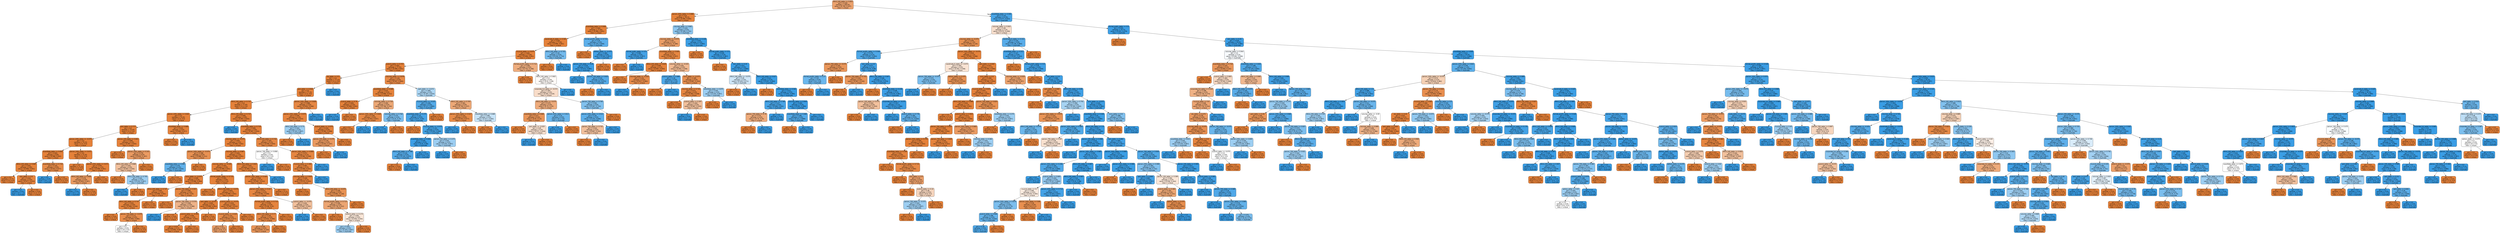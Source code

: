 digraph Tree {
node [shape=box, style="filled, rounded", color="black", fontname=helvetica] ;
edge [fontname=helvetica] ;
0 [label="ttlfull_245_delta <= 0.833\ngini = 0.328\nsamples = 100.0%\nvalue = [0.793, 0.207]\nclass = unique", fillcolor="#eca26d"] ;
1 [label="person_245c_delta <= 0.886\ngini = 0.01\nsamples = 78.1%\nvalue = [0.995, 0.005]\nclass = unique", fillcolor="#e5823a"] ;
0 -> 1 [labeldistance=2.5, labelangle=45, headlabel="True"] ;
2 [label="exactDate_delta <= 0.938\ngini = 0.002\nsamples = 77.6%\nvalue = [0.999, 0.001]\nclass = unique", fillcolor="#e58139"] ;
1 -> 2 ;
3 [label="coordinate_N_delta <= 0.562\ngini = 0.002\nsamples = 77.6%\nvalue = [0.999, 0.001]\nclass = unique", fillcolor="#e58139"] ;
2 -> 3 ;
4 [label="musicid_delta <= 0.875\ngini = 0.001\nsamples = 77.6%\nvalue = [0.999, 0.001]\nclass = unique", fillcolor="#e58139"] ;
3 -> 4 ;
5 [label="pubinit_delta <= 0.757\ngini = 0.001\nsamples = 77.5%\nvalue = [0.999, 0.001]\nclass = unique", fillcolor="#e58139"] ;
4 -> 5 ;
6 [label="doi_delta <= 0.5\ngini = 0.0\nsamples = 77.1%\nvalue = [1.0, 0.0]\nclass = unique", fillcolor="#e58139"] ;
5 -> 6 ;
7 [label="part_delta <= 0.958\ngini = 0.0\nsamples = 77.1%\nvalue = [1.0, 0.0]\nclass = unique", fillcolor="#e58139"] ;
6 -> 7 ;
8 [label="ttlfull_245_delta <= 0.737\ngini = 0.0\nsamples = 77.0%\nvalue = [1.0, 0.0]\nclass = unique", fillcolor="#e58139"] ;
7 -> 8 ;
9 [label="person_245c_delta <= 0.832\ngini = 0.0\nsamples = 73.4%\nvalue = [1.0, 0.0]\nclass = unique", fillcolor="#e58139"] ;
8 -> 9 ;
10 [label="part_delta <= 0.777\ngini = 0.0\nsamples = 73.4%\nvalue = [1.0, 0.0]\nclass = unique", fillcolor="#e58139"] ;
9 -> 10 ;
11 [label="person_245c_delta <= -0.075\ngini = 0.0\nsamples = 73.1%\nvalue = [1.0, 0.0]\nclass = unique", fillcolor="#e58139"] ;
10 -> 11 ;
12 [label="exactDate_delta <= 0.656\ngini = 0.003\nsamples = 0.8%\nvalue = [0.998, 0.002]\nclass = unique", fillcolor="#e58139"] ;
11 -> 12 ;
13 [label="ttlfull_245_delta <= 0.681\ngini = 0.001\nsamples = 0.8%\nvalue = [0.999, 0.001]\nclass = unique", fillcolor="#e58139"] ;
12 -> 13 ;
14 [label="gini = 0.0\nsamples = 0.7%\nvalue = [1.0, 0.0]\nclass = unique", fillcolor="#e58139"] ;
13 -> 14 ;
15 [label="isbn_delta <= 0.5\ngini = 0.044\nsamples = 0.0%\nvalue = [0.977, 0.023]\nclass = unique", fillcolor="#e6843e"] ;
13 -> 15 ;
16 [label="gini = 0.0\nsamples = 0.0%\nvalue = [0.0, 1.0]\nclass = duplicate", fillcolor="#399de5"] ;
15 -> 16 ;
17 [label="gini = 0.0\nsamples = 0.0%\nvalue = [1.0, 0.0]\nclass = unique", fillcolor="#e58139"] ;
15 -> 17 ;
18 [label="exactDate_delta <= 0.719\ngini = 0.142\nsamples = 0.0%\nvalue = [0.923, 0.077]\nclass = unique", fillcolor="#e78c49"] ;
12 -> 18 ;
19 [label="gini = 0.0\nsamples = 0.0%\nvalue = [0.0, 1.0]\nclass = duplicate", fillcolor="#399de5"] ;
18 -> 19 ;
20 [label="gini = 0.0\nsamples = 0.0%\nvalue = [1.0, 0.0]\nclass = unique", fillcolor="#e58139"] ;
18 -> 20 ;
21 [label="person_245c_delta <= 0.672\ngini = 0.0\nsamples = 72.4%\nvalue = [1.0, 0.0]\nclass = unique", fillcolor="#e58139"] ;
11 -> 21 ;
22 [label="gini = 0.0\nsamples = 71.1%\nvalue = [1.0, 0.0]\nclass = unique", fillcolor="#e58139"] ;
21 -> 22 ;
23 [label="person_245c_delta <= 0.672\ngini = 0.001\nsamples = 1.2%\nvalue = [0.999, 0.001]\nclass = unique", fillcolor="#e58139"] ;
21 -> 23 ;
24 [label="ttlfull_245_delta <= 0.608\ngini = 0.278\nsamples = 0.0%\nvalue = [0.833, 0.167]\nclass = unique", fillcolor="#ea9a61"] ;
23 -> 24 ;
25 [label="gini = 0.0\nsamples = 0.0%\nvalue = [0.0, 1.0]\nclass = duplicate", fillcolor="#399de5"] ;
24 -> 25 ;
26 [label="gini = 0.0\nsamples = 0.0%\nvalue = [1.0, 0.0]\nclass = unique", fillcolor="#e58139"] ;
24 -> 26 ;
27 [label="gini = 0.0\nsamples = 1.2%\nvalue = [1.0, 0.0]\nclass = unique", fillcolor="#e58139"] ;
23 -> 27 ;
28 [label="person_100_delta <= 0.841\ngini = 0.006\nsamples = 0.3%\nvalue = [0.997, 0.003]\nclass = unique", fillcolor="#e5813a"] ;
10 -> 28 ;
29 [label="gini = 0.0\nsamples = 0.3%\nvalue = [1.0, 0.0]\nclass = unique", fillcolor="#e58139"] ;
28 -> 29 ;
30 [label="person_245c_delta <= 0.242\ngini = 0.278\nsamples = 0.0%\nvalue = [0.833, 0.167]\nclass = unique", fillcolor="#ea9a61"] ;
28 -> 30 ;
31 [label="ttlfull_245_delta <= 0.668\ngini = 0.444\nsamples = 0.0%\nvalue = [0.667, 0.333]\nclass = unique", fillcolor="#f2c09c"] ;
30 -> 31 ;
32 [label="gini = 0.0\nsamples = 0.0%\nvalue = [1.0, 0.0]\nclass = unique", fillcolor="#e58139"] ;
31 -> 32 ;
33 [label="ttlfull_245_delta <= 0.705\ngini = 0.444\nsamples = 0.0%\nvalue = [0.333, 0.667]\nclass = duplicate", fillcolor="#9ccef2"] ;
31 -> 33 ;
34 [label="gini = 0.0\nsamples = 0.0%\nvalue = [0.0, 1.0]\nclass = duplicate", fillcolor="#399de5"] ;
33 -> 34 ;
35 [label="gini = 0.0\nsamples = 0.0%\nvalue = [1.0, 0.0]\nclass = unique", fillcolor="#e58139"] ;
33 -> 35 ;
36 [label="gini = 0.0\nsamples = 0.0%\nvalue = [1.0, 0.0]\nclass = unique", fillcolor="#e58139"] ;
30 -> 36 ;
37 [label="exactDate_delta <= 0.688\ngini = 0.033\nsamples = 0.0%\nvalue = [0.983, 0.017]\nclass = unique", fillcolor="#e5833c"] ;
9 -> 37 ;
38 [label="gini = 0.0\nsamples = 0.0%\nvalue = [1.0, 0.0]\nclass = unique", fillcolor="#e58139"] ;
37 -> 38 ;
39 [label="gini = 0.0\nsamples = 0.0%\nvalue = [0.0, 1.0]\nclass = duplicate", fillcolor="#399de5"] ;
37 -> 39 ;
40 [label="ttlfull_245_delta <= 0.737\ngini = 0.006\nsamples = 3.6%\nvalue = [0.997, 0.003]\nclass = unique", fillcolor="#e5813a"] ;
8 -> 40 ;
41 [label="gini = 0.0\nsamples = 0.0%\nvalue = [0.0, 1.0]\nclass = duplicate", fillcolor="#399de5"] ;
40 -> 41 ;
42 [label="exactDate_delta <= 0.719\ngini = 0.006\nsamples = 3.6%\nvalue = [0.997, 0.003]\nclass = unique", fillcolor="#e5813a"] ;
40 -> 42 ;
43 [label="volumes_delta <= -0.075\ngini = 0.004\nsamples = 3.5%\nvalue = [0.998, 0.002]\nclass = unique", fillcolor="#e58139"] ;
42 -> 43 ;
44 [label="person_245c_delta <= -0.075\ngini = 0.198\nsamples = 0.0%\nvalue = [0.889, 0.111]\nclass = unique", fillcolor="#e89152"] ;
43 -> 44 ;
45 [label="exactDate_delta <= 0.562\ngini = 0.278\nsamples = 0.0%\nvalue = [0.167, 0.833]\nclass = duplicate", fillcolor="#61b1ea"] ;
44 -> 45 ;
46 [label="gini = 0.0\nsamples = 0.0%\nvalue = [0.0, 1.0]\nclass = duplicate", fillcolor="#399de5"] ;
45 -> 46 ;
47 [label="gini = 0.0\nsamples = 0.0%\nvalue = [1.0, 0.0]\nclass = unique", fillcolor="#e58139"] ;
45 -> 47 ;
48 [label="gini = 0.0\nsamples = 0.0%\nvalue = [1.0, 0.0]\nclass = unique", fillcolor="#e58139"] ;
44 -> 48 ;
49 [label="volumes_delta <= 0.967\ngini = 0.003\nsamples = 3.5%\nvalue = [0.999, 0.001]\nclass = unique", fillcolor="#e58139"] ;
43 -> 49 ;
50 [label="volumes_delta <= -0.025\ngini = 0.002\nsamples = 3.4%\nvalue = [0.999, 0.001]\nclass = unique", fillcolor="#e58139"] ;
49 -> 50 ;
51 [label="ismn_delta <= -0.075\ngini = 0.008\nsamples = 0.4%\nvalue = [0.996, 0.004]\nclass = unique", fillcolor="#e5813a"] ;
50 -> 51 ;
52 [label="ttlfull_245_delta <= 0.747\ngini = 0.004\nsamples = 0.4%\nvalue = [0.998, 0.002]\nclass = unique", fillcolor="#e58139"] ;
51 -> 52 ;
53 [label="ttlfull_245_delta <= 0.747\ngini = 0.031\nsamples = 0.0%\nvalue = [0.984, 0.016]\nclass = unique", fillcolor="#e5833c"] ;
52 -> 53 ;
54 [label="gini = 0.0\nsamples = 0.0%\nvalue = [1.0, 0.0]\nclass = unique", fillcolor="#e58139"] ;
53 -> 54 ;
55 [label="person_700_delta <= -0.075\ngini = 0.172\nsamples = 0.0%\nvalue = [0.905, 0.095]\nclass = unique", fillcolor="#e88e4e"] ;
53 -> 55 ;
56 [label="gini = 0.5\nsamples = 0.0%\nvalue = [0.5, 0.5]\nclass = unique", fillcolor="#ffffff"] ;
55 -> 56 ;
57 [label="gini = 0.0\nsamples = 0.0%\nvalue = [1.0, 0.0]\nclass = unique", fillcolor="#e58139"] ;
55 -> 57 ;
58 [label="gini = 0.0\nsamples = 0.3%\nvalue = [1.0, 0.0]\nclass = unique", fillcolor="#e58139"] ;
52 -> 58 ;
59 [label="person_700_delta <= 0.557\ngini = 0.095\nsamples = 0.0%\nvalue = [0.95, 0.05]\nclass = unique", fillcolor="#e68843"] ;
51 -> 59 ;
60 [label="gini = 0.0\nsamples = 0.0%\nvalue = [1.0, 0.0]\nclass = unique", fillcolor="#e58139"] ;
59 -> 60 ;
61 [label="person_700_delta <= 0.576\ngini = 0.408\nsamples = 0.0%\nvalue = [0.714, 0.286]\nclass = unique", fillcolor="#efb388"] ;
59 -> 61 ;
62 [label="gini = 0.0\nsamples = 0.0%\nvalue = [0.0, 1.0]\nclass = duplicate", fillcolor="#399de5"] ;
61 -> 62 ;
63 [label="gini = 0.0\nsamples = 0.0%\nvalue = [1.0, 0.0]\nclass = unique", fillcolor="#e58139"] ;
61 -> 63 ;
64 [label="format_postfix_delta <= 0.714\ngini = 0.001\nsamples = 3.0%\nvalue = [1.0, 0.0]\nclass = unique", fillcolor="#e58139"] ;
50 -> 64 ;
65 [label="gini = 0.0\nsamples = 2.3%\nvalue = [1.0, 0.0]\nclass = unique", fillcolor="#e58139"] ;
64 -> 65 ;
66 [label="ttlfull_246_delta <= -0.075\ngini = 0.003\nsamples = 0.7%\nvalue = [0.998, 0.002]\nclass = unique", fillcolor="#e58139"] ;
64 -> 66 ;
67 [label="part_delta <= -0.075\ngini = 0.002\nsamples = 0.7%\nvalue = [0.999, 0.001]\nclass = unique", fillcolor="#e58139"] ;
66 -> 67 ;
68 [label="pubinit_delta <= -0.025\ngini = 0.006\nsamples = 0.3%\nvalue = [0.997, 0.003]\nclass = unique", fillcolor="#e5813a"] ;
67 -> 68 ;
69 [label="gini = 0.014\nsamples = 0.1%\nvalue = [0.993, 0.007]\nclass = unique", fillcolor="#e5823a"] ;
68 -> 69 ;
70 [label="gini = 0.0\nsamples = 0.1%\nvalue = [1.0, 0.0]\nclass = unique", fillcolor="#e58139"] ;
68 -> 70 ;
71 [label="gini = 0.0\nsamples = 0.4%\nvalue = [1.0, 0.0]\nclass = unique", fillcolor="#e58139"] ;
67 -> 71 ;
72 [label="pubinit_delta <= -0.075\ngini = 0.025\nsamples = 0.0%\nvalue = [0.987, 0.013]\nclass = unique", fillcolor="#e5833c"] ;
66 -> 72 ;
73 [label="musicid_delta <= -0.025\ngini = 0.142\nsamples = 0.0%\nvalue = [0.923, 0.077]\nclass = unique", fillcolor="#e78c49"] ;
72 -> 73 ;
74 [label="gini = 0.32\nsamples = 0.0%\nvalue = [0.8, 0.2]\nclass = unique", fillcolor="#eca06a"] ;
73 -> 74 ;
75 [label="gini = 0.0\nsamples = 0.0%\nvalue = [1.0, 0.0]\nclass = unique", fillcolor="#e58139"] ;
73 -> 75 ;
76 [label="gini = 0.0\nsamples = 0.0%\nvalue = [1.0, 0.0]\nclass = unique", fillcolor="#e58139"] ;
72 -> 76 ;
77 [label="ttlfull_245_delta <= 0.832\ngini = 0.032\nsamples = 0.1%\nvalue = [0.984, 0.016]\nclass = unique", fillcolor="#e5833c"] ;
49 -> 77 ;
78 [label="person_245c_delta <= 0.454\ngini = 0.026\nsamples = 0.1%\nvalue = [0.987, 0.013]\nclass = unique", fillcolor="#e5833c"] ;
77 -> 78 ;
79 [label="person_245c_delta <= 0.417\ngini = 0.073\nsamples = 0.0%\nvalue = [0.962, 0.038]\nclass = unique", fillcolor="#e68641"] ;
78 -> 79 ;
80 [label="format_postfix_delta <= 0.714\ngini = 0.039\nsamples = 0.0%\nvalue = [0.98, 0.02]\nclass = unique", fillcolor="#e6843d"] ;
79 -> 80 ;
81 [label="ttlfull_245_delta <= 0.77\ngini = 0.105\nsamples = 0.0%\nvalue = [0.944, 0.056]\nclass = unique", fillcolor="#e78845"] ;
80 -> 81 ;
82 [label="gini = 0.245\nsamples = 0.0%\nvalue = [0.857, 0.143]\nclass = unique", fillcolor="#e9965a"] ;
81 -> 82 ;
83 [label="gini = 0.0\nsamples = 0.0%\nvalue = [1.0, 0.0]\nclass = unique", fillcolor="#e58139"] ;
81 -> 83 ;
84 [label="gini = 0.0\nsamples = 0.0%\nvalue = [1.0, 0.0]\nclass = unique", fillcolor="#e58139"] ;
80 -> 84 ;
85 [label="pubinit_delta <= -0.075\ngini = 0.444\nsamples = 0.0%\nvalue = [0.667, 0.333]\nclass = unique", fillcolor="#f2c09c"] ;
79 -> 85 ;
86 [label="gini = 0.0\nsamples = 0.0%\nvalue = [0.0, 1.0]\nclass = duplicate", fillcolor="#399de5"] ;
85 -> 86 ;
87 [label="gini = 0.0\nsamples = 0.0%\nvalue = [1.0, 0.0]\nclass = unique", fillcolor="#e58139"] ;
85 -> 87 ;
88 [label="gini = 0.0\nsamples = 0.1%\nvalue = [1.0, 0.0]\nclass = unique", fillcolor="#e58139"] ;
78 -> 88 ;
89 [label="gini = 0.0\nsamples = 0.0%\nvalue = [0.0, 1.0]\nclass = duplicate", fillcolor="#399de5"] ;
77 -> 89 ;
90 [label="ttlfull_245_delta <= 0.742\ngini = 0.103\nsamples = 0.1%\nvalue = [0.946, 0.054]\nclass = unique", fillcolor="#e68844"] ;
42 -> 90 ;
91 [label="person_700_delta <= 0.858\ngini = 0.5\nsamples = 0.0%\nvalue = [0.5, 0.5]\nclass = unique", fillcolor="#ffffff"] ;
90 -> 91 ;
92 [label="gini = 0.0\nsamples = 0.0%\nvalue = [0.0, 1.0]\nclass = duplicate", fillcolor="#399de5"] ;
91 -> 92 ;
93 [label="gini = 0.0\nsamples = 0.0%\nvalue = [1.0, 0.0]\nclass = unique", fillcolor="#e58139"] ;
91 -> 93 ;
94 [label="person_245c_delta <= 0.858\ngini = 0.072\nsamples = 0.1%\nvalue = [0.962, 0.038]\nclass = unique", fillcolor="#e68641"] ;
90 -> 94 ;
95 [label="musicid_delta <= 0.381\ngini = 0.061\nsamples = 0.1%\nvalue = [0.969, 0.031]\nclass = unique", fillcolor="#e6853f"] ;
94 -> 95 ;
96 [label="volumes_delta <= 0.933\ngini = 0.049\nsamples = 0.1%\nvalue = [0.975, 0.025]\nclass = unique", fillcolor="#e6843e"] ;
95 -> 96 ;
97 [label="gini = 0.0\nsamples = 0.0%\nvalue = [1.0, 0.0]\nclass = unique", fillcolor="#e58139"] ;
96 -> 97 ;
98 [label="ttlfull_246_delta <= -0.075\ngini = 0.208\nsamples = 0.0%\nvalue = [0.882, 0.118]\nclass = unique", fillcolor="#e89253"] ;
96 -> 98 ;
99 [label="format_postfix_delta <= 0.714\ngini = 0.346\nsamples = 0.0%\nvalue = [0.778, 0.222]\nclass = unique", fillcolor="#eca572"] ;
98 -> 99 ;
100 [label="gini = 0.0\nsamples = 0.0%\nvalue = [1.0, 0.0]\nclass = unique", fillcolor="#e58139"] ;
99 -> 100 ;
101 [label="pubinit_delta <= 0.173\ngini = 0.494\nsamples = 0.0%\nvalue = [0.556, 0.444]\nclass = unique", fillcolor="#fae6d7"] ;
99 -> 101 ;
102 [label="gini = 0.444\nsamples = 0.0%\nvalue = [0.333, 0.667]\nclass = duplicate", fillcolor="#9ccef2"] ;
101 -> 102 ;
103 [label="gini = 0.0\nsamples = 0.0%\nvalue = [1.0, 0.0]\nclass = unique", fillcolor="#e58139"] ;
101 -> 103 ;
104 [label="gini = 0.0\nsamples = 0.0%\nvalue = [1.0, 0.0]\nclass = unique", fillcolor="#e58139"] ;
98 -> 104 ;
105 [label="gini = 0.0\nsamples = 0.0%\nvalue = [0.0, 1.0]\nclass = duplicate", fillcolor="#399de5"] ;
95 -> 105 ;
106 [label="gini = 0.0\nsamples = 0.0%\nvalue = [0.0, 1.0]\nclass = duplicate", fillcolor="#399de5"] ;
94 -> 106 ;
107 [label="person_245c_delta <= 0.838\ngini = 0.088\nsamples = 0.0%\nvalue = [0.954, 0.046]\nclass = unique", fillcolor="#e68743"] ;
7 -> 107 ;
108 [label="person_245c_delta <= -0.075\ngini = 0.046\nsamples = 0.0%\nvalue = [0.976, 0.024]\nclass = unique", fillcolor="#e6843e"] ;
107 -> 108 ;
109 [label="ttlfull_245_delta <= 0.73\ngini = 0.444\nsamples = 0.0%\nvalue = [0.333, 0.667]\nclass = duplicate", fillcolor="#9ccef2"] ;
108 -> 109 ;
110 [label="gini = 0.0\nsamples = 0.0%\nvalue = [1.0, 0.0]\nclass = unique", fillcolor="#e58139"] ;
109 -> 110 ;
111 [label="gini = 0.0\nsamples = 0.0%\nvalue = [0.0, 1.0]\nclass = duplicate", fillcolor="#399de5"] ;
109 -> 111 ;
112 [label="pubinit_delta <= -0.075\ngini = 0.016\nsamples = 0.0%\nvalue = [0.992, 0.008]\nclass = unique", fillcolor="#e5823b"] ;
108 -> 112 ;
113 [label="person_100_delta <= 0.475\ngini = 0.278\nsamples = 0.0%\nvalue = [0.833, 0.167]\nclass = unique", fillcolor="#ea9a61"] ;
112 -> 113 ;
114 [label="gini = 0.0\nsamples = 0.0%\nvalue = [1.0, 0.0]\nclass = unique", fillcolor="#e58139"] ;
113 -> 114 ;
115 [label="gini = 0.0\nsamples = 0.0%\nvalue = [0.0, 1.0]\nclass = duplicate", fillcolor="#399de5"] ;
113 -> 115 ;
116 [label="gini = 0.0\nsamples = 0.0%\nvalue = [1.0, 0.0]\nclass = unique", fillcolor="#e58139"] ;
112 -> 116 ;
117 [label="gini = 0.0\nsamples = 0.0%\nvalue = [0.0, 1.0]\nclass = duplicate", fillcolor="#399de5"] ;
107 -> 117 ;
118 [label="gini = 0.0\nsamples = 0.0%\nvalue = [0.0, 1.0]\nclass = duplicate", fillcolor="#399de5"] ;
6 -> 118 ;
119 [label="volumes_delta <= 0.878\ngini = 0.118\nsamples = 0.5%\nvalue = [0.937, 0.063]\nclass = unique", fillcolor="#e78946"] ;
5 -> 119 ;
120 [label="exactDate_delta <= 0.688\ngini = 0.023\nsamples = 0.4%\nvalue = [0.988, 0.012]\nclass = unique", fillcolor="#e5833b"] ;
119 -> 120 ;
121 [label="pubinit_delta <= 0.76\ngini = 0.004\nsamples = 0.4%\nvalue = [0.998, 0.002]\nclass = unique", fillcolor="#e58139"] ;
120 -> 121 ;
122 [label="gini = 0.0\nsamples = 0.0%\nvalue = [0.0, 1.0]\nclass = duplicate", fillcolor="#399de5"] ;
121 -> 122 ;
123 [label="gini = 0.0\nsamples = 0.4%\nvalue = [1.0, 0.0]\nclass = unique", fillcolor="#e58139"] ;
121 -> 123 ;
124 [label="volumes_delta <= 0.718\ngini = 0.359\nsamples = 0.0%\nvalue = [0.766, 0.234]\nclass = unique", fillcolor="#eda876"] ;
120 -> 124 ;
125 [label="person_245c_delta <= 0.838\ngini = 0.108\nsamples = 0.0%\nvalue = [0.943, 0.057]\nclass = unique", fillcolor="#e78945"] ;
124 -> 125 ;
126 [label="gini = 0.0\nsamples = 0.0%\nvalue = [1.0, 0.0]\nclass = unique", fillcolor="#e58139"] ;
125 -> 126 ;
127 [label="gini = 0.0\nsamples = 0.0%\nvalue = [0.0, 1.0]\nclass = duplicate", fillcolor="#399de5"] ;
125 -> 127 ;
128 [label="volumes_delta <= 0.764\ngini = 0.375\nsamples = 0.0%\nvalue = [0.25, 0.75]\nclass = duplicate", fillcolor="#7bbeee"] ;
124 -> 128 ;
129 [label="gini = 0.0\nsamples = 0.0%\nvalue = [0.0, 1.0]\nclass = duplicate", fillcolor="#399de5"] ;
128 -> 129 ;
130 [label="gini = 0.0\nsamples = 0.0%\nvalue = [1.0, 0.0]\nclass = unique", fillcolor="#e58139"] ;
128 -> 130 ;
131 [label="part_delta <= -0.075\ngini = 0.465\nsamples = 0.0%\nvalue = [0.367, 0.633]\nclass = duplicate", fillcolor="#acd6f4"] ;
119 -> 131 ;
132 [label="musicid_delta <= -0.025\ngini = 0.206\nsamples = 0.0%\nvalue = [0.117, 0.883]\nclass = duplicate", fillcolor="#53aae8"] ;
131 -> 132 ;
133 [label="exactDate_delta <= 0.375\ngini = 0.131\nsamples = 0.0%\nvalue = [0.07, 0.93]\nclass = duplicate", fillcolor="#48a4e7"] ;
132 -> 133 ;
134 [label="gini = 0.0\nsamples = 0.0%\nvalue = [1.0, 0.0]\nclass = unique", fillcolor="#e58139"] ;
133 -> 134 ;
135 [label="musicid_delta <= -0.075\ngini = 0.101\nsamples = 0.0%\nvalue = [0.054, 0.946]\nclass = duplicate", fillcolor="#44a3e6"] ;
133 -> 135 ;
136 [label="exactDate_delta <= 0.656\ngini = 0.039\nsamples = 0.0%\nvalue = [0.02, 0.98]\nclass = duplicate", fillcolor="#3d9fe6"] ;
135 -> 136 ;
137 [label="ttlfull_245_delta <= 0.788\ngini = 0.219\nsamples = 0.0%\nvalue = [0.125, 0.875]\nclass = duplicate", fillcolor="#55abe9"] ;
136 -> 137 ;
138 [label="gini = 0.0\nsamples = 0.0%\nvalue = [1.0, 0.0]\nclass = unique", fillcolor="#e58139"] ;
137 -> 138 ;
139 [label="gini = 0.0\nsamples = 0.0%\nvalue = [0.0, 1.0]\nclass = duplicate", fillcolor="#399de5"] ;
137 -> 139 ;
140 [label="gini = 0.0\nsamples = 0.0%\nvalue = [0.0, 1.0]\nclass = duplicate", fillcolor="#399de5"] ;
136 -> 140 ;
141 [label="person_100_delta <= 0.475\ngini = 0.444\nsamples = 0.0%\nvalue = [0.333, 0.667]\nclass = duplicate", fillcolor="#9ccef2"] ;
135 -> 141 ;
142 [label="gini = 0.0\nsamples = 0.0%\nvalue = [0.0, 1.0]\nclass = duplicate", fillcolor="#399de5"] ;
141 -> 142 ;
143 [label="gini = 0.0\nsamples = 0.0%\nvalue = [1.0, 0.0]\nclass = unique", fillcolor="#e58139"] ;
141 -> 143 ;
144 [label="gini = 0.0\nsamples = 0.0%\nvalue = [1.0, 0.0]\nclass = unique", fillcolor="#e58139"] ;
132 -> 144 ;
145 [label="ttlfull_245_delta <= 0.787\ngini = 0.361\nsamples = 0.0%\nvalue = [0.763, 0.237]\nclass = unique", fillcolor="#eda876"] ;
131 -> 145 ;
146 [label="person_245c_delta <= 0.527\ngini = 0.142\nsamples = 0.0%\nvalue = [0.923, 0.077]\nclass = unique", fillcolor="#e78c49"] ;
145 -> 146 ;
147 [label="gini = 0.0\nsamples = 0.0%\nvalue = [0.0, 1.0]\nclass = duplicate", fillcolor="#399de5"] ;
146 -> 147 ;
148 [label="gini = 0.0\nsamples = 0.0%\nvalue = [1.0, 0.0]\nclass = unique", fillcolor="#e58139"] ;
146 -> 148 ;
149 [label="exactDate_delta <= 0.688\ngini = 0.486\nsamples = 0.0%\nvalue = [0.417, 0.583]\nclass = duplicate", fillcolor="#c6e3f8"] ;
145 -> 149 ;
150 [label="gini = 0.0\nsamples = 0.0%\nvalue = [1.0, 0.0]\nclass = unique", fillcolor="#e58139"] ;
149 -> 150 ;
151 [label="gini = 0.0\nsamples = 0.0%\nvalue = [0.0, 1.0]\nclass = duplicate", fillcolor="#399de5"] ;
149 -> 151 ;
152 [label="format_postfix_delta <= 0.714\ngini = 0.383\nsamples = 0.0%\nvalue = [0.742, 0.258]\nclass = unique", fillcolor="#eead7e"] ;
4 -> 152 ;
153 [label="gini = 0.0\nsamples = 0.0%\nvalue = [1.0, 0.0]\nclass = unique", fillcolor="#e58139"] ;
152 -> 153 ;
154 [label="ttlfull_245_delta <= 0.802\ngini = 0.5\nsamples = 0.0%\nvalue = [0.51, 0.49]\nclass = unique", fillcolor="#fefaf7"] ;
152 -> 154 ;
155 [label="corporate_full_delta <= -0.075\ngini = 0.487\nsamples = 0.0%\nvalue = [0.581, 0.419]\nclass = unique", fillcolor="#f8dcc8"] ;
154 -> 155 ;
156 [label="ttlfull_246_delta <= -0.075\ngini = 0.375\nsamples = 0.0%\nvalue = [0.75, 0.25]\nclass = unique", fillcolor="#eeab7b"] ;
155 -> 156 ;
157 [label="exactDate_delta <= 0.688\ngini = 0.227\nsamples = 0.0%\nvalue = [0.87, 0.13]\nclass = unique", fillcolor="#e99457"] ;
156 -> 157 ;
158 [label="gini = 0.0\nsamples = 0.0%\nvalue = [1.0, 0.0]\nclass = unique", fillcolor="#e58139"] ;
157 -> 158 ;
159 [label="part_delta <= -0.025\ngini = 0.49\nsamples = 0.0%\nvalue = [0.571, 0.429]\nclass = unique", fillcolor="#f8e0ce"] ;
157 -> 159 ;
160 [label="gini = 0.0\nsamples = 0.0%\nvalue = [0.0, 1.0]\nclass = duplicate", fillcolor="#399de5"] ;
159 -> 160 ;
161 [label="gini = 0.0\nsamples = 0.0%\nvalue = [1.0, 0.0]\nclass = unique", fillcolor="#e58139"] ;
159 -> 161 ;
162 [label="person_245c_delta <= 0.811\ngini = 0.32\nsamples = 0.0%\nvalue = [0.2, 0.8]\nclass = duplicate", fillcolor="#6ab6ec"] ;
156 -> 162 ;
163 [label="gini = 0.0\nsamples = 0.0%\nvalue = [0.0, 1.0]\nclass = duplicate", fillcolor="#399de5"] ;
162 -> 163 ;
164 [label="gini = 0.0\nsamples = 0.0%\nvalue = [1.0, 0.0]\nclass = unique", fillcolor="#e58139"] ;
162 -> 164 ;
165 [label="person_700_delta <= 0.765\ngini = 0.391\nsamples = 0.0%\nvalue = [0.267, 0.733]\nclass = duplicate", fillcolor="#81c1ee"] ;
155 -> 165 ;
166 [label="person_245c_delta <= 0.512\ngini = 0.26\nsamples = 0.0%\nvalue = [0.154, 0.846]\nclass = duplicate", fillcolor="#5dafea"] ;
165 -> 166 ;
167 [label="person_700_delta <= 0.731\ngini = 0.444\nsamples = 0.0%\nvalue = [0.667, 0.333]\nclass = unique", fillcolor="#f2c09c"] ;
166 -> 167 ;
168 [label="gini = 0.0\nsamples = 0.0%\nvalue = [1.0, 0.0]\nclass = unique", fillcolor="#e58139"] ;
167 -> 168 ;
169 [label="gini = 0.0\nsamples = 0.0%\nvalue = [0.0, 1.0]\nclass = duplicate", fillcolor="#399de5"] ;
167 -> 169 ;
170 [label="gini = 0.0\nsamples = 0.0%\nvalue = [0.0, 1.0]\nclass = duplicate", fillcolor="#399de5"] ;
166 -> 170 ;
171 [label="gini = 0.0\nsamples = 0.0%\nvalue = [1.0, 0.0]\nclass = unique", fillcolor="#e58139"] ;
165 -> 171 ;
172 [label="gini = 0.0\nsamples = 0.0%\nvalue = [0.0, 1.0]\nclass = duplicate", fillcolor="#399de5"] ;
154 -> 172 ;
173 [label="ttlfull_245_delta <= 0.753\ngini = 0.35\nsamples = 0.0%\nvalue = [0.226, 0.774]\nclass = duplicate", fillcolor="#73baed"] ;
3 -> 173 ;
174 [label="gini = 0.0\nsamples = 0.0%\nvalue = [1.0, 0.0]\nclass = unique", fillcolor="#e58139"] ;
173 -> 174 ;
175 [label="gini = 0.0\nsamples = 0.0%\nvalue = [0.0, 1.0]\nclass = duplicate", fillcolor="#399de5"] ;
173 -> 175 ;
176 [label="format_postfix_delta <= 0.714\ngini = 0.26\nsamples = 0.0%\nvalue = [0.154, 0.846]\nclass = duplicate", fillcolor="#5dafea"] ;
2 -> 176 ;
177 [label="gini = 0.0\nsamples = 0.0%\nvalue = [1.0, 0.0]\nclass = unique", fillcolor="#e58139"] ;
176 -> 177 ;
178 [label="edition_delta <= -0.075\ngini = 0.083\nsamples = 0.0%\nvalue = [0.043, 0.957]\nclass = duplicate", fillcolor="#42a1e6"] ;
176 -> 178 ;
179 [label="person_100_delta <= 0.45\ngini = 0.029\nsamples = 0.0%\nvalue = [0.015, 0.985]\nclass = duplicate", fillcolor="#3c9ee5"] ;
178 -> 179 ;
180 [label="gini = 0.0\nsamples = 0.0%\nvalue = [0.0, 1.0]\nclass = duplicate", fillcolor="#399de5"] ;
179 -> 180 ;
181 [label="person_700_delta <= 0.603\ngini = 0.219\nsamples = 0.0%\nvalue = [0.125, 0.875]\nclass = duplicate", fillcolor="#55abe9"] ;
179 -> 181 ;
182 [label="gini = 0.0\nsamples = 0.0%\nvalue = [1.0, 0.0]\nclass = unique", fillcolor="#e58139"] ;
181 -> 182 ;
183 [label="gini = 0.0\nsamples = 0.0%\nvalue = [0.0, 1.0]\nclass = duplicate", fillcolor="#399de5"] ;
181 -> 183 ;
184 [label="gini = 0.0\nsamples = 0.0%\nvalue = [1.0, 0.0]\nclass = unique", fillcolor="#e58139"] ;
178 -> 184 ;
185 [label="volumes_delta <= 0.861\ngini = 0.419\nsamples = 0.5%\nvalue = [0.299, 0.701]\nclass = duplicate", fillcolor="#8ec7f0"] ;
1 -> 185 ;
186 [label="volumes_delta <= -0.075\ngini = 0.307\nsamples = 0.2%\nvalue = [0.811, 0.189]\nclass = unique", fillcolor="#eb9e67"] ;
185 -> 186 ;
187 [label="format_prefix_delta <= 0.5\ngini = 0.083\nsamples = 0.0%\nvalue = [0.043, 0.957]\nclass = duplicate", fillcolor="#42a1e6"] ;
186 -> 187 ;
188 [label="gini = 0.0\nsamples = 0.0%\nvalue = [1.0, 0.0]\nclass = unique", fillcolor="#e58139"] ;
187 -> 188 ;
189 [label="gini = 0.0\nsamples = 0.0%\nvalue = [0.0, 1.0]\nclass = duplicate", fillcolor="#399de5"] ;
187 -> 189 ;
190 [label="exactDate_delta <= 0.656\ngini = 0.072\nsamples = 0.1%\nvalue = [0.963, 0.037]\nclass = unique", fillcolor="#e68641"] ;
186 -> 190 ;
191 [label="ttlfull_245_delta <= 0.829\ngini = 0.006\nsamples = 0.1%\nvalue = [0.997, 0.003]\nclass = unique", fillcolor="#e5813a"] ;
190 -> 191 ;
192 [label="gini = 0.0\nsamples = 0.1%\nvalue = [1.0, 0.0]\nclass = unique", fillcolor="#e58139"] ;
191 -> 192 ;
193 [label="volumes_delta <= -0.025\ngini = 0.153\nsamples = 0.0%\nvalue = [0.917, 0.083]\nclass = unique", fillcolor="#e78c4b"] ;
191 -> 193 ;
194 [label="gini = 0.0\nsamples = 0.0%\nvalue = [0.0, 1.0]\nclass = duplicate", fillcolor="#399de5"] ;
193 -> 194 ;
195 [label="gini = 0.0\nsamples = 0.0%\nvalue = [1.0, 0.0]\nclass = unique", fillcolor="#e58139"] ;
193 -> 195 ;
196 [label="volumes_delta <= -0.025\ngini = 0.426\nsamples = 0.0%\nvalue = [0.692, 0.308]\nclass = unique", fillcolor="#f1b991"] ;
190 -> 196 ;
197 [label="pubinit_delta <= 0.686\ngini = 0.18\nsamples = 0.0%\nvalue = [0.1, 0.9]\nclass = duplicate", fillcolor="#4fa8e8"] ;
196 -> 197 ;
198 [label="gini = 0.0\nsamples = 0.0%\nvalue = [1.0, 0.0]\nclass = unique", fillcolor="#e58139"] ;
197 -> 198 ;
199 [label="gini = 0.0\nsamples = 0.0%\nvalue = [0.0, 1.0]\nclass = duplicate", fillcolor="#399de5"] ;
197 -> 199 ;
200 [label="ismn_delta <= -0.075\ngini = 0.185\nsamples = 0.0%\nvalue = [0.897, 0.103]\nclass = unique", fillcolor="#e89050"] ;
196 -> 200 ;
201 [label="volumes_delta <= 0.742\ngini = 0.074\nsamples = 0.0%\nvalue = [0.962, 0.038]\nclass = unique", fillcolor="#e68641"] ;
200 -> 201 ;
202 [label="gini = 0.0\nsamples = 0.0%\nvalue = [1.0, 0.0]\nclass = unique", fillcolor="#e58139"] ;
201 -> 202 ;
203 [label="pubinit_delta <= 0.297\ngini = 0.444\nsamples = 0.0%\nvalue = [0.667, 0.333]\nclass = unique", fillcolor="#f2c09c"] ;
201 -> 203 ;
204 [label="gini = 0.0\nsamples = 0.0%\nvalue = [0.0, 1.0]\nclass = duplicate", fillcolor="#399de5"] ;
203 -> 204 ;
205 [label="gini = 0.0\nsamples = 0.0%\nvalue = [1.0, 0.0]\nclass = unique", fillcolor="#e58139"] ;
203 -> 205 ;
206 [label="exactDate_delta <= 0.875\ngini = 0.444\nsamples = 0.0%\nvalue = [0.333, 0.667]\nclass = duplicate", fillcolor="#9ccef2"] ;
200 -> 206 ;
207 [label="gini = 0.0\nsamples = 0.0%\nvalue = [1.0, 0.0]\nclass = unique", fillcolor="#e58139"] ;
206 -> 207 ;
208 [label="gini = 0.0\nsamples = 0.0%\nvalue = [0.0, 1.0]\nclass = duplicate", fillcolor="#399de5"] ;
206 -> 208 ;
209 [label="exactDate_delta <= 0.438\ngini = 0.034\nsamples = 0.3%\nvalue = [0.017, 0.983]\nclass = duplicate", fillcolor="#3c9fe5"] ;
185 -> 209 ;
210 [label="gini = 0.0\nsamples = 0.0%\nvalue = [1.0, 0.0]\nclass = unique", fillcolor="#e58139"] ;
209 -> 210 ;
211 [label="format_prefix_delta <= 0.5\ngini = 0.026\nsamples = 0.3%\nvalue = [0.013, 0.987]\nclass = duplicate", fillcolor="#3c9ee5"] ;
209 -> 211 ;
212 [label="gini = 0.0\nsamples = 0.0%\nvalue = [1.0, 0.0]\nclass = unique", fillcolor="#e58139"] ;
211 -> 212 ;
213 [label="isbn_delta <= 0.25\ngini = 0.021\nsamples = 0.3%\nvalue = [0.011, 0.989]\nclass = duplicate", fillcolor="#3b9ee5"] ;
211 -> 213 ;
214 [label="ttlfull_246_delta <= -0.075\ngini = 0.49\nsamples = 0.0%\nvalue = [0.429, 0.571]\nclass = duplicate", fillcolor="#cee6f8"] ;
213 -> 214 ;
215 [label="gini = 0.0\nsamples = 0.0%\nvalue = [1.0, 0.0]\nclass = unique", fillcolor="#e58139"] ;
214 -> 215 ;
216 [label="gini = 0.0\nsamples = 0.0%\nvalue = [0.0, 1.0]\nclass = duplicate", fillcolor="#399de5"] ;
214 -> 216 ;
217 [label="ttlfull_245_delta <= 0.617\ngini = 0.013\nsamples = 0.3%\nvalue = [0.007, 0.993]\nclass = duplicate", fillcolor="#3a9ee5"] ;
213 -> 217 ;
218 [label="gini = 0.0\nsamples = 0.0%\nvalue = [1.0, 0.0]\nclass = unique", fillcolor="#e58139"] ;
217 -> 218 ;
219 [label="exactDate_delta <= 0.562\ngini = 0.011\nsamples = 0.3%\nvalue = [0.005, 0.995]\nclass = duplicate", fillcolor="#3a9ee5"] ;
217 -> 219 ;
220 [label="ttlfull_245_delta <= 0.769\ngini = 0.127\nsamples = 0.0%\nvalue = [0.068, 0.932]\nclass = duplicate", fillcolor="#47a4e7"] ;
219 -> 220 ;
221 [label="person_700_delta <= 0.76\ngini = 0.375\nsamples = 0.0%\nvalue = [0.75, 0.25]\nclass = unique", fillcolor="#eeab7b"] ;
220 -> 221 ;
222 [label="gini = 0.0\nsamples = 0.0%\nvalue = [1.0, 0.0]\nclass = unique", fillcolor="#e58139"] ;
221 -> 222 ;
223 [label="gini = 0.0\nsamples = 0.0%\nvalue = [0.0, 1.0]\nclass = duplicate", fillcolor="#399de5"] ;
221 -> 223 ;
224 [label="gini = 0.0\nsamples = 0.0%\nvalue = [0.0, 1.0]\nclass = duplicate", fillcolor="#399de5"] ;
220 -> 224 ;
225 [label="volumes_delta <= 0.944\ngini = 0.003\nsamples = 0.3%\nvalue = [0.001, 0.999]\nclass = duplicate", fillcolor="#399de5"] ;
219 -> 225 ;
226 [label="exactDate_delta <= 0.688\ngini = 0.198\nsamples = 0.0%\nvalue = [0.111, 0.889]\nclass = duplicate", fillcolor="#52a9e8"] ;
225 -> 226 ;
227 [label="gini = 0.0\nsamples = 0.0%\nvalue = [1.0, 0.0]\nclass = unique", fillcolor="#e58139"] ;
226 -> 227 ;
228 [label="gini = 0.0\nsamples = 0.0%\nvalue = [0.0, 1.0]\nclass = duplicate", fillcolor="#399de5"] ;
226 -> 228 ;
229 [label="gini = 0.0\nsamples = 0.3%\nvalue = [0.0, 1.0]\nclass = duplicate", fillcolor="#399de5"] ;
225 -> 229 ;
230 [label="exactDate_delta <= 0.594\ngini = 0.142\nsamples = 21.9%\nvalue = [0.077, 0.923]\nclass = duplicate", fillcolor="#49a5e7"] ;
0 -> 230 [labeldistance=2.5, labelangle=-45, headlabel="False"] ;
231 [label="volumes_delta <= 0.933\ngini = 0.49\nsamples = 2.2%\nvalue = [0.572, 0.428]\nclass = unique", fillcolor="#f8dfcd"] ;
230 -> 231 ;
232 [label="volumes_delta <= -0.075\ngini = 0.205\nsamples = 1.3%\nvalue = [0.884, 0.116]\nclass = unique", fillcolor="#e89253"] ;
231 -> 232 ;
233 [label="format_postfix_delta <= 0.548\ngini = 0.175\nsamples = 0.2%\nvalue = [0.097, 0.903]\nclass = duplicate", fillcolor="#4ea8e8"] ;
232 -> 233 ;
234 [label="person_700_delta <= -0.075\ngini = 0.245\nsamples = 0.0%\nvalue = [0.857, 0.143]\nclass = unique", fillcolor="#e9965a"] ;
233 -> 234 ;
235 [label="format_postfix_delta <= 0.27\ngini = 0.32\nsamples = 0.0%\nvalue = [0.2, 0.8]\nclass = duplicate", fillcolor="#6ab6ec"] ;
234 -> 235 ;
236 [label="gini = 0.0\nsamples = 0.0%\nvalue = [1.0, 0.0]\nclass = unique", fillcolor="#e58139"] ;
235 -> 236 ;
237 [label="gini = 0.0\nsamples = 0.0%\nvalue = [0.0, 1.0]\nclass = duplicate", fillcolor="#399de5"] ;
235 -> 237 ;
238 [label="gini = 0.0\nsamples = 0.0%\nvalue = [1.0, 0.0]\nclass = unique", fillcolor="#e58139"] ;
234 -> 238 ;
239 [label="isbn_delta <= 0.5\ngini = 0.077\nsamples = 0.1%\nvalue = [0.04, 0.96]\nclass = duplicate", fillcolor="#41a1e6"] ;
233 -> 239 ;
240 [label="person_700_delta <= 0.753\ngini = 0.245\nsamples = 0.0%\nvalue = [0.857, 0.143]\nclass = unique", fillcolor="#e9965a"] ;
239 -> 240 ;
241 [label="gini = 0.0\nsamples = 0.0%\nvalue = [1.0, 0.0]\nclass = unique", fillcolor="#e58139"] ;
240 -> 241 ;
242 [label="gini = 0.0\nsamples = 0.0%\nvalue = [0.0, 1.0]\nclass = duplicate", fillcolor="#399de5"] ;
240 -> 242 ;
243 [label="ttlfull_245_delta <= 0.847\ngini = 0.048\nsamples = 0.1%\nvalue = [0.024, 0.976]\nclass = duplicate", fillcolor="#3e9fe6"] ;
239 -> 243 ;
244 [label="gini = 0.0\nsamples = 0.0%\nvalue = [1.0, 0.0]\nclass = unique", fillcolor="#e58139"] ;
243 -> 244 ;
245 [label="exactDate_delta <= 0.438\ngini = 0.038\nsamples = 0.1%\nvalue = [0.019, 0.981]\nclass = duplicate", fillcolor="#3d9fe6"] ;
243 -> 245 ;
246 [label="person_100_delta <= 0.475\ngini = 0.444\nsamples = 0.0%\nvalue = [0.667, 0.333]\nclass = unique", fillcolor="#f2c09c"] ;
245 -> 246 ;
247 [label="gini = 0.0\nsamples = 0.0%\nvalue = [1.0, 0.0]\nclass = unique", fillcolor="#e58139"] ;
246 -> 247 ;
248 [label="gini = 0.0\nsamples = 0.0%\nvalue = [0.0, 1.0]\nclass = duplicate", fillcolor="#399de5"] ;
246 -> 248 ;
249 [label="corporate_full_delta <= -0.075\ngini = 0.027\nsamples = 0.1%\nvalue = [0.014, 0.986]\nclass = duplicate", fillcolor="#3c9ee5"] ;
245 -> 249 ;
250 [label="gini = 0.0\nsamples = 0.1%\nvalue = [0.0, 1.0]\nclass = duplicate", fillcolor="#399de5"] ;
249 -> 250 ;
251 [label="pubinit_delta <= 0.778\ngini = 0.285\nsamples = 0.0%\nvalue = [0.172, 0.828]\nclass = duplicate", fillcolor="#62b1ea"] ;
249 -> 251 ;
252 [label="gini = 0.0\nsamples = 0.0%\nvalue = [1.0, 0.0]\nclass = unique", fillcolor="#e58139"] ;
251 -> 252 ;
253 [label="gini = 0.0\nsamples = 0.0%\nvalue = [0.0, 1.0]\nclass = duplicate", fillcolor="#399de5"] ;
251 -> 253 ;
254 [label="person_245c_delta <= -0.075\ngini = 0.016\nsamples = 1.1%\nvalue = [0.992, 0.008]\nclass = unique", fillcolor="#e5823b"] ;
232 -> 254 ;
255 [label="coordinate_E_delta <= -0.075\ngini = 0.492\nsamples = 0.0%\nvalue = [0.562, 0.438]\nclass = unique", fillcolor="#f9e3d3"] ;
254 -> 255 ;
256 [label="person_700_delta <= -0.075\ngini = 0.375\nsamples = 0.0%\nvalue = [0.25, 0.75]\nclass = duplicate", fillcolor="#7bbeee"] ;
255 -> 256 ;
257 [label="gini = 0.0\nsamples = 0.0%\nvalue = [0.0, 1.0]\nclass = duplicate", fillcolor="#399de5"] ;
256 -> 257 ;
258 [label="gini = 0.0\nsamples = 0.0%\nvalue = [1.0, 0.0]\nclass = unique", fillcolor="#e58139"] ;
256 -> 258 ;
259 [label="edition_delta <= 0.475\ngini = 0.219\nsamples = 0.0%\nvalue = [0.875, 0.125]\nclass = unique", fillcolor="#e99355"] ;
255 -> 259 ;
260 [label="gini = 0.0\nsamples = 0.0%\nvalue = [1.0, 0.0]\nclass = unique", fillcolor="#e58139"] ;
259 -> 260 ;
261 [label="gini = 0.0\nsamples = 0.0%\nvalue = [0.0, 1.0]\nclass = duplicate", fillcolor="#399de5"] ;
259 -> 261 ;
262 [label="part_delta <= 0.949\ngini = 0.012\nsamples = 1.1%\nvalue = [0.994, 0.006]\nclass = unique", fillcolor="#e5823a"] ;
254 -> 262 ;
263 [label="ismn_delta <= 0.5\ngini = 0.008\nsamples = 1.1%\nvalue = [0.996, 0.004]\nclass = unique", fillcolor="#e5813a"] ;
262 -> 263 ;
264 [label="musicid_delta <= 0.833\ngini = 0.007\nsamples = 1.1%\nvalue = [0.997, 0.003]\nclass = unique", fillcolor="#e5813a"] ;
263 -> 264 ;
265 [label="ttlfull_245_delta <= 0.998\ngini = 0.004\nsamples = 1.1%\nvalue = [0.998, 0.002]\nclass = unique", fillcolor="#e58139"] ;
264 -> 265 ;
266 [label="gini = 0.0\nsamples = 0.7%\nvalue = [1.0, 0.0]\nclass = unique", fillcolor="#e58139"] ;
265 -> 266 ;
267 [label="pubinit_delta <= 0.903\ngini = 0.013\nsamples = 0.4%\nvalue = [0.994, 0.006]\nclass = unique", fillcolor="#e5823a"] ;
265 -> 267 ;
268 [label="person_700_delta <= 0.834\ngini = 0.009\nsamples = 0.4%\nvalue = [0.996, 0.004]\nclass = unique", fillcolor="#e5823a"] ;
267 -> 268 ;
269 [label="person_245c_delta <= 0.176\ngini = 0.005\nsamples = 0.3%\nvalue = [0.998, 0.002]\nclass = unique", fillcolor="#e58139"] ;
268 -> 269 ;
270 [label="exactDate_delta <= 0.438\ngini = 0.041\nsamples = 0.0%\nvalue = [0.979, 0.021]\nclass = unique", fillcolor="#e6843d"] ;
269 -> 270 ;
271 [label="gini = 0.0\nsamples = 0.0%\nvalue = [1.0, 0.0]\nclass = unique", fillcolor="#e58139"] ;
270 -> 271 ;
272 [label="format_postfix_delta <= 0.714\ngini = 0.121\nsamples = 0.0%\nvalue = [0.935, 0.065]\nclass = unique", fillcolor="#e78a47"] ;
270 -> 272 ;
273 [label="gini = 0.0\nsamples = 0.0%\nvalue = [1.0, 0.0]\nclass = unique", fillcolor="#e58139"] ;
272 -> 273 ;
274 [label="isbn_delta <= 0.5\ngini = 0.32\nsamples = 0.0%\nvalue = [0.8, 0.2]\nclass = unique", fillcolor="#eca06a"] ;
272 -> 274 ;
275 [label="gini = 0.0\nsamples = 0.0%\nvalue = [1.0, 0.0]\nclass = unique", fillcolor="#e58139"] ;
274 -> 275 ;
276 [label="pubinit_delta <= 0.15\ngini = 0.48\nsamples = 0.0%\nvalue = [0.6, 0.4]\nclass = unique", fillcolor="#f6d5bd"] ;
274 -> 276 ;
277 [label="person_700_delta <= -0.075\ngini = 0.444\nsamples = 0.0%\nvalue = [0.333, 0.667]\nclass = duplicate", fillcolor="#9ccef2"] ;
276 -> 277 ;
278 [label="gini = 0.0\nsamples = 0.0%\nvalue = [1.0, 0.0]\nclass = unique", fillcolor="#e58139"] ;
277 -> 278 ;
279 [label="gini = 0.0\nsamples = 0.0%\nvalue = [0.0, 1.0]\nclass = duplicate", fillcolor="#399de5"] ;
277 -> 279 ;
280 [label="gini = 0.0\nsamples = 0.0%\nvalue = [1.0, 0.0]\nclass = unique", fillcolor="#e58139"] ;
276 -> 280 ;
281 [label="gini = 0.0\nsamples = 0.3%\nvalue = [1.0, 0.0]\nclass = unique", fillcolor="#e58139"] ;
269 -> 281 ;
282 [label="person_700_delta <= 0.849\ngini = 0.044\nsamples = 0.0%\nvalue = [0.978, 0.022]\nclass = unique", fillcolor="#e6843e"] ;
268 -> 282 ;
283 [label="gini = 0.0\nsamples = 0.0%\nvalue = [0.0, 1.0]\nclass = duplicate", fillcolor="#399de5"] ;
282 -> 283 ;
284 [label="gini = 0.0\nsamples = 0.0%\nvalue = [1.0, 0.0]\nclass = unique", fillcolor="#e58139"] ;
282 -> 284 ;
285 [label="person_245c_delta <= 0.905\ngini = 0.278\nsamples = 0.0%\nvalue = [0.833, 0.167]\nclass = unique", fillcolor="#ea9a61"] ;
267 -> 285 ;
286 [label="gini = 0.0\nsamples = 0.0%\nvalue = [1.0, 0.0]\nclass = unique", fillcolor="#e58139"] ;
285 -> 286 ;
287 [label="volumes_delta <= 0.364\ngini = 0.444\nsamples = 0.0%\nvalue = [0.333, 0.667]\nclass = duplicate", fillcolor="#9ccef2"] ;
285 -> 287 ;
288 [label="gini = 0.0\nsamples = 0.0%\nvalue = [0.0, 1.0]\nclass = duplicate", fillcolor="#399de5"] ;
287 -> 288 ;
289 [label="gini = 0.0\nsamples = 0.0%\nvalue = [1.0, 0.0]\nclass = unique", fillcolor="#e58139"] ;
287 -> 289 ;
290 [label="person_700_delta <= 0.824\ngini = 0.198\nsamples = 0.0%\nvalue = [0.889, 0.111]\nclass = unique", fillcolor="#e89152"] ;
264 -> 290 ;
291 [label="gini = 0.0\nsamples = 0.0%\nvalue = [1.0, 0.0]\nclass = unique", fillcolor="#e58139"] ;
290 -> 291 ;
292 [label="exactDate_delta <= 0.375\ngini = 0.444\nsamples = 0.0%\nvalue = [0.333, 0.667]\nclass = duplicate", fillcolor="#9ccef2"] ;
290 -> 292 ;
293 [label="gini = 0.0\nsamples = 0.0%\nvalue = [1.0, 0.0]\nclass = unique", fillcolor="#e58139"] ;
292 -> 293 ;
294 [label="gini = 0.0\nsamples = 0.0%\nvalue = [0.0, 1.0]\nclass = duplicate", fillcolor="#399de5"] ;
292 -> 294 ;
295 [label="gini = 0.0\nsamples = 0.0%\nvalue = [0.0, 1.0]\nclass = duplicate", fillcolor="#399de5"] ;
263 -> 295 ;
296 [label="volumes_delta <= -0.025\ngini = 0.328\nsamples = 0.0%\nvalue = [0.793, 0.207]\nclass = unique", fillcolor="#eca26d"] ;
262 -> 296 ;
297 [label="gini = 0.0\nsamples = 0.0%\nvalue = [0.0, 1.0]\nclass = duplicate", fillcolor="#399de5"] ;
296 -> 297 ;
298 [label="gini = 0.0\nsamples = 0.0%\nvalue = [1.0, 0.0]\nclass = unique", fillcolor="#e58139"] ;
296 -> 298 ;
299 [label="coordinate_E_delta <= 0.312\ngini = 0.234\nsamples = 0.9%\nvalue = [0.136, 0.864]\nclass = duplicate", fillcolor="#58ace9"] ;
231 -> 299 ;
300 [label="exactDate_delta <= 0.312\ngini = 0.107\nsamples = 0.8%\nvalue = [0.057, 0.943]\nclass = duplicate", fillcolor="#45a3e7"] ;
299 -> 300 ;
301 [label="gini = 0.0\nsamples = 0.0%\nvalue = [1.0, 0.0]\nclass = unique", fillcolor="#e58139"] ;
300 -> 301 ;
302 [label="format_prefix_delta <= 0.5\ngini = 0.08\nsamples = 0.8%\nvalue = [0.042, 0.958]\nclass = duplicate", fillcolor="#42a1e6"] ;
300 -> 302 ;
303 [label="gini = 0.0\nsamples = 0.0%\nvalue = [1.0, 0.0]\nclass = unique", fillcolor="#e58139"] ;
302 -> 303 ;
304 [label="isbn_delta <= 0.5\ngini = 0.069\nsamples = 0.8%\nvalue = [0.036, 0.964]\nclass = duplicate", fillcolor="#40a1e6"] ;
302 -> 304 ;
305 [label="part_delta <= 0.909\ngini = 0.124\nsamples = 0.0%\nvalue = [0.933, 0.067]\nclass = unique", fillcolor="#e78a47"] ;
304 -> 305 ;
306 [label="gini = 0.0\nsamples = 0.0%\nvalue = [1.0, 0.0]\nclass = unique", fillcolor="#e58139"] ;
305 -> 306 ;
307 [label="gini = 0.0\nsamples = 0.0%\nvalue = [0.0, 1.0]\nclass = duplicate", fillcolor="#399de5"] ;
305 -> 307 ;
308 [label="ttlfull_245_delta <= 0.85\ngini = 0.057\nsamples = 0.8%\nvalue = [0.03, 0.97]\nclass = duplicate", fillcolor="#3fa0e6"] ;
304 -> 308 ;
309 [label="person_245c_delta <= 0.791\ngini = 0.458\nsamples = 0.0%\nvalue = [0.355, 0.645]\nclass = duplicate", fillcolor="#a6d3f3"] ;
308 -> 309 ;
310 [label="person_245c_delta <= -0.075\ngini = 0.225\nsamples = 0.0%\nvalue = [0.871, 0.129]\nclass = unique", fillcolor="#e99456"] ;
309 -> 310 ;
311 [label="ttlfull_246_delta <= -0.075\ngini = 0.32\nsamples = 0.0%\nvalue = [0.2, 0.8]\nclass = duplicate", fillcolor="#6ab6ec"] ;
310 -> 311 ;
312 [label="gini = 0.0\nsamples = 0.0%\nvalue = [0.0, 1.0]\nclass = duplicate", fillcolor="#399de5"] ;
311 -> 312 ;
313 [label="gini = 0.0\nsamples = 0.0%\nvalue = [1.0, 0.0]\nclass = unique", fillcolor="#e58139"] ;
311 -> 313 ;
314 [label="gini = 0.0\nsamples = 0.0%\nvalue = [1.0, 0.0]\nclass = unique", fillcolor="#e58139"] ;
310 -> 314 ;
315 [label="gini = 0.0\nsamples = 0.0%\nvalue = [0.0, 1.0]\nclass = duplicate", fillcolor="#399de5"] ;
309 -> 315 ;
316 [label="ismn_delta <= -0.075\ngini = 0.034\nsamples = 0.8%\nvalue = [0.018, 0.982]\nclass = duplicate", fillcolor="#3d9fe5"] ;
308 -> 316 ;
317 [label="exactDate_delta <= 0.406\ngini = 0.03\nsamples = 0.8%\nvalue = [0.015, 0.985]\nclass = duplicate", fillcolor="#3c9fe5"] ;
316 -> 317 ;
318 [label="person_245c_delta <= 0.903\ngini = 0.188\nsamples = 0.0%\nvalue = [0.105, 0.895]\nclass = duplicate", fillcolor="#50a9e8"] ;
317 -> 318 ;
319 [label="person_700_delta <= 0.45\ngini = 0.49\nsamples = 0.0%\nvalue = [0.571, 0.429]\nclass = unique", fillcolor="#f8e0ce"] ;
318 -> 319 ;
320 [label="gini = 0.0\nsamples = 0.0%\nvalue = [0.0, 1.0]\nclass = duplicate", fillcolor="#399de5"] ;
319 -> 320 ;
321 [label="gini = 0.0\nsamples = 0.0%\nvalue = [1.0, 0.0]\nclass = unique", fillcolor="#e58139"] ;
319 -> 321 ;
322 [label="gini = 0.0\nsamples = 0.0%\nvalue = [0.0, 1.0]\nclass = duplicate", fillcolor="#399de5"] ;
318 -> 322 ;
323 [label="ttlfull_245_delta <= 1.0\ngini = 0.027\nsamples = 0.8%\nvalue = [0.014, 0.986]\nclass = duplicate", fillcolor="#3c9ee5"] ;
317 -> 323 ;
324 [label="person_100_delta <= 0.996\ngini = 0.016\nsamples = 0.6%\nvalue = [0.008, 0.992]\nclass = duplicate", fillcolor="#3b9ee5"] ;
323 -> 324 ;
325 [label="gini = 0.0\nsamples = 0.5%\nvalue = [0.0, 1.0]\nclass = duplicate", fillcolor="#399de5"] ;
324 -> 325 ;
326 [label="person_245c_delta <= 0.883\ngini = 0.059\nsamples = 0.2%\nvalue = [0.03, 0.97]\nclass = duplicate", fillcolor="#3fa0e6"] ;
324 -> 326 ;
327 [label="person_245c_delta <= 0.258\ngini = 0.182\nsamples = 0.0%\nvalue = [0.102, 0.898]\nclass = duplicate", fillcolor="#4fa8e8"] ;
326 -> 327 ;
328 [label="gini = 0.0\nsamples = 0.0%\nvalue = [0.0, 1.0]\nclass = duplicate", fillcolor="#399de5"] ;
327 -> 328 ;
329 [label="pubinit_delta <= 0.805\ngini = 0.433\nsamples = 0.0%\nvalue = [0.317, 0.683]\nclass = duplicate", fillcolor="#95caf1"] ;
327 -> 329 ;
330 [label="musicid_delta <= 0.1\ngini = 0.496\nsamples = 0.0%\nvalue = [0.545, 0.455]\nclass = unique", fillcolor="#fbeade"] ;
329 -> 330 ;
331 [label="person_245c_delta <= 0.878\ngini = 0.375\nsamples = 0.0%\nvalue = [0.25, 0.75]\nclass = duplicate", fillcolor="#7bbeee"] ;
330 -> 331 ;
332 [label="pubinit_delta <= 0.606\ngini = 0.298\nsamples = 0.0%\nvalue = [0.182, 0.818]\nclass = duplicate", fillcolor="#65b3eb"] ;
331 -> 332 ;
333 [label="gini = 0.18\nsamples = 0.0%\nvalue = [0.1, 0.9]\nclass = duplicate", fillcolor="#4fa8e8"] ;
332 -> 333 ;
334 [label="gini = 0.0\nsamples = 0.0%\nvalue = [1.0, 0.0]\nclass = unique", fillcolor="#e58139"] ;
332 -> 334 ;
335 [label="gini = 0.0\nsamples = 0.0%\nvalue = [1.0, 0.0]\nclass = unique", fillcolor="#e58139"] ;
331 -> 335 ;
336 [label="person_245c_delta <= 0.86\ngini = 0.18\nsamples = 0.0%\nvalue = [0.9, 0.1]\nclass = unique", fillcolor="#e88f4f"] ;
330 -> 336 ;
337 [label="gini = 0.0\nsamples = 0.0%\nvalue = [1.0, 0.0]\nclass = unique", fillcolor="#e58139"] ;
336 -> 337 ;
338 [label="gini = 0.0\nsamples = 0.0%\nvalue = [0.0, 1.0]\nclass = duplicate", fillcolor="#399de5"] ;
336 -> 338 ;
339 [label="person_245c_delta <= 0.713\ngini = 0.1\nsamples = 0.0%\nvalue = [0.053, 0.947]\nclass = duplicate", fillcolor="#44a2e6"] ;
329 -> 339 ;
340 [label="gini = 0.0\nsamples = 0.0%\nvalue = [1.0, 0.0]\nclass = unique", fillcolor="#e58139"] ;
339 -> 340 ;
341 [label="gini = 0.0\nsamples = 0.0%\nvalue = [0.0, 1.0]\nclass = duplicate", fillcolor="#399de5"] ;
339 -> 341 ;
342 [label="ttlfull_245_delta <= 0.907\ngini = 0.006\nsamples = 0.1%\nvalue = [0.003, 0.997]\nclass = duplicate", fillcolor="#3a9de5"] ;
326 -> 342 ;
343 [label="ttlfull_245_delta <= 0.907\ngini = 0.04\nsamples = 0.0%\nvalue = [0.02, 0.98]\nclass = duplicate", fillcolor="#3d9fe6"] ;
342 -> 343 ;
344 [label="gini = 0.0\nsamples = 0.0%\nvalue = [0.0, 1.0]\nclass = duplicate", fillcolor="#399de5"] ;
343 -> 344 ;
345 [label="gini = 0.0\nsamples = 0.0%\nvalue = [1.0, 0.0]\nclass = unique", fillcolor="#e58139"] ;
343 -> 345 ;
346 [label="gini = 0.0\nsamples = 0.1%\nvalue = [0.0, 1.0]\nclass = duplicate", fillcolor="#399de5"] ;
342 -> 346 ;
347 [label="part_delta <= 0.893\ngini = 0.082\nsamples = 0.1%\nvalue = [0.043, 0.957]\nclass = duplicate", fillcolor="#42a1e6"] ;
323 -> 347 ;
348 [label="person_245c_delta <= 0.995\ngini = 0.01\nsamples = 0.1%\nvalue = [0.005, 0.995]\nclass = duplicate", fillcolor="#3a9ee5"] ;
347 -> 348 ;
349 [label="gini = 0.0\nsamples = 0.0%\nvalue = [0.0, 1.0]\nclass = duplicate", fillcolor="#399de5"] ;
348 -> 349 ;
350 [label="person_245c_delta <= 0.996\ngini = 0.03\nsamples = 0.0%\nvalue = [0.015, 0.985]\nclass = duplicate", fillcolor="#3c9fe5"] ;
348 -> 350 ;
351 [label="gini = 0.0\nsamples = 0.0%\nvalue = [1.0, 0.0]\nclass = unique", fillcolor="#e58139"] ;
350 -> 351 ;
352 [label="gini = 0.0\nsamples = 0.0%\nvalue = [0.0, 1.0]\nclass = duplicate", fillcolor="#399de5"] ;
350 -> 352 ;
353 [label="person_700_delta <= 0.836\ngini = 0.19\nsamples = 0.0%\nvalue = [0.106, 0.894]\nclass = duplicate", fillcolor="#51a9e8"] ;
347 -> 353 ;
354 [label="person_245c_delta <= 0.999\ngini = 0.393\nsamples = 0.0%\nvalue = [0.268, 0.732]\nclass = duplicate", fillcolor="#82c1ef"] ;
353 -> 354 ;
355 [label="part_delta <= 0.949\ngini = 0.083\nsamples = 0.0%\nvalue = [0.043, 0.957]\nclass = duplicate", fillcolor="#42a1e6"] ;
354 -> 355 ;
356 [label="gini = 0.0\nsamples = 0.0%\nvalue = [1.0, 0.0]\nclass = unique", fillcolor="#e58139"] ;
355 -> 356 ;
357 [label="gini = 0.0\nsamples = 0.0%\nvalue = [0.0, 1.0]\nclass = duplicate", fillcolor="#399de5"] ;
355 -> 357 ;
358 [label="person_100_delta <= 0.399\ngini = 0.494\nsamples = 0.0%\nvalue = [0.556, 0.444]\nclass = unique", fillcolor="#fae6d7"] ;
354 -> 358 ;
359 [label="pubinit_delta <= 0.464\ngini = 0.355\nsamples = 0.0%\nvalue = [0.769, 0.231]\nclass = unique", fillcolor="#eda774"] ;
358 -> 359 ;
360 [label="gini = 0.0\nsamples = 0.0%\nvalue = [0.0, 1.0]\nclass = duplicate", fillcolor="#399de5"] ;
359 -> 360 ;
361 [label="edition_delta <= 0.475\ngini = 0.165\nsamples = 0.0%\nvalue = [0.909, 0.091]\nclass = unique", fillcolor="#e88e4d"] ;
359 -> 361 ;
362 [label="gini = 0.0\nsamples = 0.0%\nvalue = [1.0, 0.0]\nclass = unique", fillcolor="#e58139"] ;
361 -> 362 ;
363 [label="gini = 0.0\nsamples = 0.0%\nvalue = [0.0, 1.0]\nclass = duplicate", fillcolor="#399de5"] ;
361 -> 363 ;
364 [label="gini = 0.0\nsamples = 0.0%\nvalue = [0.0, 1.0]\nclass = duplicate", fillcolor="#399de5"] ;
358 -> 364 ;
365 [label="person_100_delta <= 0.995\ngini = 0.027\nsamples = 0.0%\nvalue = [0.014, 0.986]\nclass = duplicate", fillcolor="#3c9ee5"] ;
353 -> 365 ;
366 [label="gini = 0.0\nsamples = 0.0%\nvalue = [0.0, 1.0]\nclass = duplicate", fillcolor="#399de5"] ;
365 -> 366 ;
367 [label="pubinit_delta <= 0.991\ngini = 0.08\nsamples = 0.0%\nvalue = [0.042, 0.958]\nclass = duplicate", fillcolor="#42a1e6"] ;
365 -> 367 ;
368 [label="gini = 0.0\nsamples = 0.0%\nvalue = [0.0, 1.0]\nclass = duplicate", fillcolor="#399de5"] ;
367 -> 368 ;
369 [label="person_700_delta <= 0.989\ngini = 0.18\nsamples = 0.0%\nvalue = [0.1, 0.9]\nclass = duplicate", fillcolor="#4fa8e8"] ;
367 -> 369 ;
370 [label="gini = 0.0\nsamples = 0.0%\nvalue = [0.0, 1.0]\nclass = duplicate", fillcolor="#399de5"] ;
369 -> 370 ;
371 [label="person_245c_delta <= 0.996\ngini = 0.278\nsamples = 0.0%\nvalue = [0.167, 0.833]\nclass = duplicate", fillcolor="#61b1ea"] ;
369 -> 371 ;
372 [label="gini = 0.0\nsamples = 0.0%\nvalue = [0.0, 1.0]\nclass = duplicate", fillcolor="#399de5"] ;
371 -> 372 ;
373 [label="gini = 0.375\nsamples = 0.0%\nvalue = [0.25, 0.75]\nclass = duplicate", fillcolor="#7bbeee"] ;
371 -> 373 ;
374 [label="ismn_delta <= 0.5\ngini = 0.388\nsamples = 0.0%\nvalue = [0.263, 0.737]\nclass = duplicate", fillcolor="#80c0ee"] ;
316 -> 374 ;
375 [label="gini = 0.0\nsamples = 0.0%\nvalue = [1.0, 0.0]\nclass = unique", fillcolor="#e58139"] ;
374 -> 375 ;
376 [label="gini = 0.0\nsamples = 0.0%\nvalue = [0.0, 1.0]\nclass = duplicate", fillcolor="#399de5"] ;
374 -> 376 ;
377 [label="gini = 0.0\nsamples = 0.1%\nvalue = [1.0, 0.0]\nclass = unique", fillcolor="#e58139"] ;
299 -> 377 ;
378 [label="format_prefix_delta <= 0.5\ngini = 0.042\nsamples = 19.7%\nvalue = [0.022, 0.978]\nclass = duplicate", fillcolor="#3d9fe6"] ;
230 -> 378 ;
379 [label="gini = 0.0\nsamples = 0.1%\nvalue = [1.0, 0.0]\nclass = unique", fillcolor="#e58139"] ;
378 -> 379 ;
380 [label="isbn_delta <= 0.25\ngini = 0.029\nsamples = 19.6%\nvalue = [0.015, 0.985]\nclass = duplicate", fillcolor="#3c9ee5"] ;
378 -> 380 ;
381 [label="volumes_delta <= 0.944\ngini = 0.5\nsamples = 0.2%\nvalue = [0.491, 0.509]\nclass = duplicate", fillcolor="#f8fbfe"] ;
380 -> 381 ;
382 [label="exactDate_delta <= 0.719\ngini = 0.243\nsamples = 0.1%\nvalue = [0.858, 0.142]\nclass = unique", fillcolor="#e9965a"] ;
381 -> 382 ;
383 [label="gini = 0.0\nsamples = 0.1%\nvalue = [1.0, 0.0]\nclass = unique", fillcolor="#e58139"] ;
382 -> 383 ;
384 [label="pubinit_delta <= 0.805\ngini = 0.483\nsamples = 0.0%\nvalue = [0.592, 0.408]\nclass = unique", fillcolor="#f7d8c1"] ;
382 -> 384 ;
385 [label="corporate_full_delta <= 0.328\ngini = 0.398\nsamples = 0.0%\nvalue = [0.726, 0.274]\nclass = unique", fillcolor="#efb184"] ;
384 -> 385 ;
386 [label="musicid_delta <= 0.8\ngini = 0.348\nsamples = 0.0%\nvalue = [0.776, 0.224]\nclass = unique", fillcolor="#eda572"] ;
385 -> 386 ;
387 [label="doi_delta <= 0.475\ngini = 0.278\nsamples = 0.0%\nvalue = [0.833, 0.167]\nclass = unique", fillcolor="#ea9a61"] ;
386 -> 387 ;
388 [label="volumes_delta <= -0.075\ngini = 0.183\nsamples = 0.0%\nvalue = [0.898, 0.102]\nclass = unique", fillcolor="#e88f50"] ;
387 -> 388 ;
389 [label="exactDate_delta <= 0.812\ngini = 0.444\nsamples = 0.0%\nvalue = [0.333, 0.667]\nclass = duplicate", fillcolor="#9ccef2"] ;
388 -> 389 ;
390 [label="gini = 0.0\nsamples = 0.0%\nvalue = [0.0, 1.0]\nclass = duplicate", fillcolor="#399de5"] ;
389 -> 390 ;
391 [label="gini = 0.0\nsamples = 0.0%\nvalue = [1.0, 0.0]\nclass = unique", fillcolor="#e58139"] ;
389 -> 391 ;
392 [label="part_delta <= 0.9\ngini = 0.045\nsamples = 0.0%\nvalue = [0.977, 0.023]\nclass = unique", fillcolor="#e6843e"] ;
388 -> 392 ;
393 [label="gini = 0.0\nsamples = 0.0%\nvalue = [1.0, 0.0]\nclass = unique", fillcolor="#e58139"] ;
392 -> 393 ;
394 [label="pubinit_delta <= -0.075\ngini = 0.5\nsamples = 0.0%\nvalue = [0.5, 0.5]\nclass = unique", fillcolor="#ffffff"] ;
392 -> 394 ;
395 [label="gini = 0.0\nsamples = 0.0%\nvalue = [0.0, 1.0]\nclass = duplicate", fillcolor="#399de5"] ;
394 -> 395 ;
396 [label="gini = 0.0\nsamples = 0.0%\nvalue = [1.0, 0.0]\nclass = unique", fillcolor="#e58139"] ;
394 -> 396 ;
397 [label="person_700_delta <= -0.075\ngini = 0.32\nsamples = 0.0%\nvalue = [0.2, 0.8]\nclass = duplicate", fillcolor="#6ab6ec"] ;
387 -> 397 ;
398 [label="gini = 0.0\nsamples = 0.0%\nvalue = [0.0, 1.0]\nclass = duplicate", fillcolor="#399de5"] ;
397 -> 398 ;
399 [label="person_245c_delta <= 0.809\ngini = 0.444\nsamples = 0.0%\nvalue = [0.333, 0.667]\nclass = duplicate", fillcolor="#9ccef2"] ;
397 -> 399 ;
400 [label="gini = 0.0\nsamples = 0.0%\nvalue = [0.0, 1.0]\nclass = duplicate", fillcolor="#399de5"] ;
399 -> 400 ;
401 [label="gini = 0.0\nsamples = 0.0%\nvalue = [1.0, 0.0]\nclass = unique", fillcolor="#e58139"] ;
399 -> 401 ;
402 [label="gini = 0.0\nsamples = 0.0%\nvalue = [0.0, 1.0]\nclass = duplicate", fillcolor="#399de5"] ;
386 -> 402 ;
403 [label="gini = 0.0\nsamples = 0.0%\nvalue = [0.0, 1.0]\nclass = duplicate", fillcolor="#399de5"] ;
385 -> 403 ;
404 [label="gini = 0.0\nsamples = 0.0%\nvalue = [0.0, 1.0]\nclass = duplicate", fillcolor="#399de5"] ;
384 -> 404 ;
405 [label="exactDate_delta <= 0.656\ngini = 0.188\nsamples = 0.1%\nvalue = [0.105, 0.895]\nclass = duplicate", fillcolor="#50a9e8"] ;
381 -> 405 ;
406 [label="ttlfull_245_delta <= 0.995\ngini = 0.42\nsamples = 0.0%\nvalue = [0.7, 0.3]\nclass = unique", fillcolor="#f0b78e"] ;
405 -> 406 ;
407 [label="ttlfull_245_delta <= 0.876\ngini = 0.245\nsamples = 0.0%\nvalue = [0.143, 0.857]\nclass = duplicate", fillcolor="#5aade9"] ;
406 -> 407 ;
408 [label="gini = 0.0\nsamples = 0.0%\nvalue = [1.0, 0.0]\nclass = unique", fillcolor="#e58139"] ;
407 -> 408 ;
409 [label="gini = 0.0\nsamples = 0.0%\nvalue = [0.0, 1.0]\nclass = duplicate", fillcolor="#399de5"] ;
407 -> 409 ;
410 [label="gini = 0.0\nsamples = 0.0%\nvalue = [1.0, 0.0]\nclass = unique", fillcolor="#e58139"] ;
406 -> 410 ;
411 [label="ttlfull_245_delta <= 0.999\ngini = 0.081\nsamples = 0.1%\nvalue = [0.042, 0.958]\nclass = duplicate", fillcolor="#42a1e6"] ;
405 -> 411 ;
412 [label="gini = 0.0\nsamples = 0.1%\nvalue = [0.0, 1.0]\nclass = duplicate", fillcolor="#399de5"] ;
411 -> 412 ;
413 [label="person_100_delta <= 0.886\ngini = 0.252\nsamples = 0.0%\nvalue = [0.148, 0.852]\nclass = duplicate", fillcolor="#5baeea"] ;
411 -> 413 ;
414 [label="person_700_delta <= 0.274\ngini = 0.435\nsamples = 0.0%\nvalue = [0.32, 0.68]\nclass = duplicate", fillcolor="#96cbf1"] ;
413 -> 414 ;
415 [label="part_delta <= 0.45\ngini = 0.245\nsamples = 0.0%\nvalue = [0.857, 0.143]\nclass = unique", fillcolor="#e9965a"] ;
414 -> 415 ;
416 [label="gini = 0.0\nsamples = 0.0%\nvalue = [1.0, 0.0]\nclass = unique", fillcolor="#e58139"] ;
415 -> 416 ;
417 [label="gini = 0.0\nsamples = 0.0%\nvalue = [0.0, 1.0]\nclass = duplicate", fillcolor="#399de5"] ;
415 -> 417 ;
418 [label="person_245c_delta <= 0.968\ngini = 0.198\nsamples = 0.0%\nvalue = [0.111, 0.889]\nclass = duplicate", fillcolor="#52a9e8"] ;
414 -> 418 ;
419 [label="gini = 0.0\nsamples = 0.0%\nvalue = [0.0, 1.0]\nclass = duplicate", fillcolor="#399de5"] ;
418 -> 419 ;
420 [label="person_700_delta <= 0.837\ngini = 0.375\nsamples = 0.0%\nvalue = [0.25, 0.75]\nclass = duplicate", fillcolor="#7bbeee"] ;
418 -> 420 ;
421 [label="gini = 0.0\nsamples = 0.0%\nvalue = [1.0, 0.0]\nclass = unique", fillcolor="#e58139"] ;
420 -> 421 ;
422 [label="ttlfull_246_delta <= -0.075\ngini = 0.245\nsamples = 0.0%\nvalue = [0.143, 0.857]\nclass = duplicate", fillcolor="#5aade9"] ;
420 -> 422 ;
423 [label="person_700_delta <= 0.931\ngini = 0.444\nsamples = 0.0%\nvalue = [0.333, 0.667]\nclass = duplicate", fillcolor="#9ccef2"] ;
422 -> 423 ;
424 [label="gini = 0.0\nsamples = 0.0%\nvalue = [0.0, 1.0]\nclass = duplicate", fillcolor="#399de5"] ;
423 -> 424 ;
425 [label="gini = 0.0\nsamples = 0.0%\nvalue = [1.0, 0.0]\nclass = unique", fillcolor="#e58139"] ;
423 -> 425 ;
426 [label="gini = 0.0\nsamples = 0.0%\nvalue = [0.0, 1.0]\nclass = duplicate", fillcolor="#399de5"] ;
422 -> 426 ;
427 [label="gini = 0.0\nsamples = 0.0%\nvalue = [0.0, 1.0]\nclass = duplicate", fillcolor="#399de5"] ;
413 -> 427 ;
428 [label="exactDate_delta <= 0.656\ngini = 0.021\nsamples = 19.4%\nvalue = [0.011, 0.989]\nclass = duplicate", fillcolor="#3b9ee5"] ;
380 -> 428 ;
429 [label="person_245c_delta <= 0.841\ngini = 0.249\nsamples = 1.0%\nvalue = [0.146, 0.854]\nclass = duplicate", fillcolor="#5baee9"] ;
428 -> 429 ;
430 [label="person_245c_delta <= -0.075\ngini = 0.473\nsamples = 0.2%\nvalue = [0.616, 0.384]\nclass = unique", fillcolor="#f5d0b4"] ;
429 -> 430 ;
431 [label="ttlfull_245_delta <= 1.0\ngini = 0.088\nsamples = 0.1%\nvalue = [0.046, 0.954]\nclass = duplicate", fillcolor="#43a2e6"] ;
430 -> 431 ;
432 [label="ttlfull_245_delta <= 0.854\ngini = 0.031\nsamples = 0.0%\nvalue = [0.016, 0.984]\nclass = duplicate", fillcolor="#3c9fe5"] ;
431 -> 432 ;
433 [label="ttlfull_246_delta <= 0.35\ngini = 0.444\nsamples = 0.0%\nvalue = [0.333, 0.667]\nclass = duplicate", fillcolor="#9ccef2"] ;
432 -> 433 ;
434 [label="gini = 0.0\nsamples = 0.0%\nvalue = [0.0, 1.0]\nclass = duplicate", fillcolor="#399de5"] ;
433 -> 434 ;
435 [label="gini = 0.0\nsamples = 0.0%\nvalue = [1.0, 0.0]\nclass = unique", fillcolor="#e58139"] ;
433 -> 435 ;
436 [label="gini = 0.0\nsamples = 0.0%\nvalue = [0.0, 1.0]\nclass = duplicate", fillcolor="#399de5"] ;
432 -> 436 ;
437 [label="person_100_delta <= -0.075\ngini = 0.311\nsamples = 0.0%\nvalue = [0.192, 0.808]\nclass = duplicate", fillcolor="#68b4eb"] ;
431 -> 437 ;
438 [label="gini = 0.0\nsamples = 0.0%\nvalue = [0.0, 1.0]\nclass = duplicate", fillcolor="#399de5"] ;
437 -> 438 ;
439 [label="volumes_delta <= -0.05\ngini = 0.5\nsamples = 0.0%\nvalue = [0.5, 0.5]\nclass = unique", fillcolor="#ffffff"] ;
437 -> 439 ;
440 [label="gini = 0.0\nsamples = 0.0%\nvalue = [0.0, 1.0]\nclass = duplicate", fillcolor="#399de5"] ;
439 -> 440 ;
441 [label="volumes_delta <= 0.889\ngini = 0.408\nsamples = 0.0%\nvalue = [0.714, 0.286]\nclass = unique", fillcolor="#efb388"] ;
439 -> 441 ;
442 [label="gini = 0.0\nsamples = 0.0%\nvalue = [1.0, 0.0]\nclass = unique", fillcolor="#e58139"] ;
441 -> 442 ;
443 [label="gini = 0.0\nsamples = 0.0%\nvalue = [0.0, 1.0]\nclass = duplicate", fillcolor="#399de5"] ;
441 -> 443 ;
444 [label="person_700_delta <= 0.926\ngini = 0.174\nsamples = 0.1%\nvalue = [0.904, 0.096]\nclass = unique", fillcolor="#e88e4e"] ;
430 -> 444 ;
445 [label="musicid_delta <= 0.583\ngini = 0.082\nsamples = 0.1%\nvalue = [0.957, 0.043]\nclass = unique", fillcolor="#e68742"] ;
444 -> 445 ;
446 [label="doi_delta <= 0.45\ngini = 0.022\nsamples = 0.1%\nvalue = [0.989, 0.011]\nclass = unique", fillcolor="#e5823b"] ;
445 -> 446 ;
447 [label="part_delta <= 0.944\ngini = 0.007\nsamples = 0.1%\nvalue = [0.996, 0.004]\nclass = unique", fillcolor="#e5813a"] ;
446 -> 447 ;
448 [label="gini = 0.0\nsamples = 0.1%\nvalue = [1.0, 0.0]\nclass = unique", fillcolor="#e58139"] ;
447 -> 448 ;
449 [label="ttlfull_245_delta <= 0.958\ngini = 0.375\nsamples = 0.0%\nvalue = [0.75, 0.25]\nclass = unique", fillcolor="#eeab7b"] ;
447 -> 449 ;
450 [label="gini = 0.0\nsamples = 0.0%\nvalue = [0.0, 1.0]\nclass = duplicate", fillcolor="#399de5"] ;
449 -> 450 ;
451 [label="gini = 0.0\nsamples = 0.0%\nvalue = [1.0, 0.0]\nclass = unique", fillcolor="#e58139"] ;
449 -> 451 ;
452 [label="gini = 0.0\nsamples = 0.0%\nvalue = [0.0, 1.0]\nclass = duplicate", fillcolor="#399de5"] ;
446 -> 452 ;
453 [label="person_700_delta <= -0.075\ngini = 0.426\nsamples = 0.0%\nvalue = [0.308, 0.692]\nclass = duplicate", fillcolor="#91c9f1"] ;
445 -> 453 ;
454 [label="gini = 0.0\nsamples = 0.0%\nvalue = [0.0, 1.0]\nclass = duplicate", fillcolor="#399de5"] ;
453 -> 454 ;
455 [label="gini = 0.0\nsamples = 0.0%\nvalue = [1.0, 0.0]\nclass = unique", fillcolor="#e58139"] ;
453 -> 455 ;
456 [label="volumes_delta <= 0.5\ngini = 0.255\nsamples = 0.0%\nvalue = [0.15, 0.85]\nclass = duplicate", fillcolor="#5caeea"] ;
444 -> 456 ;
457 [label="gini = 0.0\nsamples = 0.0%\nvalue = [1.0, 0.0]\nclass = unique", fillcolor="#e58139"] ;
456 -> 457 ;
458 [label="gini = 0.0\nsamples = 0.0%\nvalue = [0.0, 1.0]\nclass = duplicate", fillcolor="#399de5"] ;
456 -> 458 ;
459 [label="volumes_delta <= 0.889\ngini = 0.091\nsamples = 0.8%\nvalue = [0.048, 0.952]\nclass = duplicate", fillcolor="#43a2e6"] ;
429 -> 459 ;
460 [label="volumes_delta <= -0.025\ngini = 0.379\nsamples = 0.1%\nvalue = [0.254, 0.746]\nclass = duplicate", fillcolor="#7dbeee"] ;
459 -> 460 ;
461 [label="ttlfull_245_delta <= 0.876\ngini = 0.053\nsamples = 0.1%\nvalue = [0.027, 0.973]\nclass = duplicate", fillcolor="#3fa0e6"] ;
460 -> 461 ;
462 [label="volumes_delta <= -0.075\ngini = 0.459\nsamples = 0.0%\nvalue = [0.357, 0.643]\nclass = duplicate", fillcolor="#a7d3f3"] ;
461 -> 462 ;
463 [label="gini = 0.0\nsamples = 0.0%\nvalue = [0.0, 1.0]\nclass = duplicate", fillcolor="#399de5"] ;
462 -> 463 ;
464 [label="gini = 0.0\nsamples = 0.0%\nvalue = [1.0, 0.0]\nclass = unique", fillcolor="#e58139"] ;
462 -> 464 ;
465 [label="corporate_full_delta <= -0.075\ngini = 0.01\nsamples = 0.1%\nvalue = [0.005, 0.995]\nclass = duplicate", fillcolor="#3a9de5"] ;
461 -> 465 ;
466 [label="gini = 0.0\nsamples = 0.1%\nvalue = [0.0, 1.0]\nclass = duplicate", fillcolor="#399de5"] ;
465 -> 466 ;
467 [label="corporate_full_delta <= 0.178\ngini = 0.095\nsamples = 0.0%\nvalue = [0.05, 0.95]\nclass = duplicate", fillcolor="#43a2e6"] ;
465 -> 467 ;
468 [label="gini = 0.0\nsamples = 0.0%\nvalue = [1.0, 0.0]\nclass = unique", fillcolor="#e58139"] ;
467 -> 468 ;
469 [label="gini = 0.0\nsamples = 0.0%\nvalue = [0.0, 1.0]\nclass = duplicate", fillcolor="#399de5"] ;
467 -> 469 ;
470 [label="ttlfull_245_delta <= 0.837\ngini = 0.056\nsamples = 0.0%\nvalue = [0.971, 0.029]\nclass = unique", fillcolor="#e6853f"] ;
460 -> 470 ;
471 [label="gini = 0.0\nsamples = 0.0%\nvalue = [0.0, 1.0]\nclass = duplicate", fillcolor="#399de5"] ;
470 -> 471 ;
472 [label="gini = 0.0\nsamples = 0.0%\nvalue = [1.0, 0.0]\nclass = unique", fillcolor="#e58139"] ;
470 -> 472 ;
473 [label="coordinate_E_delta <= 0.625\ngini = 0.031\nsamples = 0.7%\nvalue = [0.016, 0.984]\nclass = duplicate", fillcolor="#3c9fe5"] ;
459 -> 473 ;
474 [label="ttlfull_245_delta <= 0.999\ngini = 0.02\nsamples = 0.7%\nvalue = [0.01, 0.99]\nclass = duplicate", fillcolor="#3b9ee5"] ;
473 -> 474 ;
475 [label="format_postfix_delta <= 0.548\ngini = 0.005\nsamples = 0.6%\nvalue = [0.002, 0.998]\nclass = duplicate", fillcolor="#399de5"] ;
474 -> 475 ;
476 [label="ttlfull_245_delta <= 0.909\ngini = 0.133\nsamples = 0.0%\nvalue = [0.071, 0.929]\nclass = duplicate", fillcolor="#48a5e7"] ;
475 -> 476 ;
477 [label="ttlfull_245_delta <= 0.896\ngini = 0.375\nsamples = 0.0%\nvalue = [0.25, 0.75]\nclass = duplicate", fillcolor="#7bbeee"] ;
476 -> 477 ;
478 [label="gini = 0.0\nsamples = 0.0%\nvalue = [0.0, 1.0]\nclass = duplicate", fillcolor="#399de5"] ;
477 -> 478 ;
479 [label="gini = 0.0\nsamples = 0.0%\nvalue = [1.0, 0.0]\nclass = unique", fillcolor="#e58139"] ;
477 -> 479 ;
480 [label="gini = 0.0\nsamples = 0.0%\nvalue = [0.0, 1.0]\nclass = duplicate", fillcolor="#399de5"] ;
476 -> 480 ;
481 [label="ttlfull_245_delta <= 0.909\ngini = 0.004\nsamples = 0.6%\nvalue = [0.002, 0.998]\nclass = duplicate", fillcolor="#399de5"] ;
475 -> 481 ;
482 [label="ttlfull_245_delta <= 0.909\ngini = 0.019\nsamples = 0.1%\nvalue = [0.009, 0.991]\nclass = duplicate", fillcolor="#3b9ee5"] ;
481 -> 482 ;
483 [label="ttlfull_245_delta <= 0.907\ngini = 0.006\nsamples = 0.1%\nvalue = [0.003, 0.997]\nclass = duplicate", fillcolor="#3a9de5"] ;
482 -> 483 ;
484 [label="gini = 0.0\nsamples = 0.1%\nvalue = [0.0, 1.0]\nclass = duplicate", fillcolor="#399de5"] ;
483 -> 484 ;
485 [label="ttlfull_245_delta <= 0.907\ngini = 0.133\nsamples = 0.0%\nvalue = [0.071, 0.929]\nclass = duplicate", fillcolor="#48a5e7"] ;
483 -> 485 ;
486 [label="gini = 0.0\nsamples = 0.0%\nvalue = [1.0, 0.0]\nclass = unique", fillcolor="#e58139"] ;
485 -> 486 ;
487 [label="gini = 0.0\nsamples = 0.0%\nvalue = [0.0, 1.0]\nclass = duplicate", fillcolor="#399de5"] ;
485 -> 487 ;
488 [label="gini = 0.0\nsamples = 0.0%\nvalue = [1.0, 0.0]\nclass = unique", fillcolor="#e58139"] ;
482 -> 488 ;
489 [label="gini = 0.0\nsamples = 0.5%\nvalue = [0.0, 1.0]\nclass = duplicate", fillcolor="#399de5"] ;
481 -> 489 ;
490 [label="person_700_delta <= 0.999\ngini = 0.111\nsamples = 0.1%\nvalue = [0.059, 0.941]\nclass = duplicate", fillcolor="#45a3e7"] ;
474 -> 490 ;
491 [label="person_100_delta <= -0.075\ngini = 0.043\nsamples = 0.1%\nvalue = [0.022, 0.978]\nclass = duplicate", fillcolor="#3d9fe6"] ;
490 -> 491 ;
492 [label="person_245c_delta <= 0.998\ngini = 0.13\nsamples = 0.0%\nvalue = [0.07, 0.93]\nclass = duplicate", fillcolor="#48a4e7"] ;
491 -> 492 ;
493 [label="gini = 0.0\nsamples = 0.0%\nvalue = [0.0, 1.0]\nclass = duplicate", fillcolor="#399de5"] ;
492 -> 493 ;
494 [label="person_700_delta <= 0.907\ngini = 0.245\nsamples = 0.0%\nvalue = [0.143, 0.857]\nclass = duplicate", fillcolor="#5aade9"] ;
492 -> 494 ;
495 [label="person_700_delta <= 0.362\ngini = 0.397\nsamples = 0.0%\nvalue = [0.273, 0.727]\nclass = duplicate", fillcolor="#83c2ef"] ;
494 -> 495 ;
496 [label="pubinit_delta <= 0.976\ngini = 0.198\nsamples = 0.0%\nvalue = [0.111, 0.889]\nclass = duplicate", fillcolor="#52a9e8"] ;
495 -> 496 ;
497 [label="edition_delta <= 0.45\ngini = 0.444\nsamples = 0.0%\nvalue = [0.333, 0.667]\nclass = duplicate", fillcolor="#9ccef2"] ;
496 -> 497 ;
498 [label="gini = 0.5\nsamples = 0.0%\nvalue = [0.5, 0.5]\nclass = unique", fillcolor="#ffffff"] ;
497 -> 498 ;
499 [label="gini = 0.0\nsamples = 0.0%\nvalue = [0.0, 1.0]\nclass = duplicate", fillcolor="#399de5"] ;
497 -> 499 ;
500 [label="gini = 0.0\nsamples = 0.0%\nvalue = [0.0, 1.0]\nclass = duplicate", fillcolor="#399de5"] ;
496 -> 500 ;
501 [label="gini = 0.0\nsamples = 0.0%\nvalue = [1.0, 0.0]\nclass = unique", fillcolor="#e58139"] ;
495 -> 501 ;
502 [label="gini = 0.0\nsamples = 0.0%\nvalue = [0.0, 1.0]\nclass = duplicate", fillcolor="#399de5"] ;
494 -> 502 ;
503 [label="edition_delta <= -0.075\ngini = 0.014\nsamples = 0.1%\nvalue = [0.007, 0.993]\nclass = duplicate", fillcolor="#3a9ee5"] ;
491 -> 503 ;
504 [label="gini = 0.0\nsamples = 0.1%\nvalue = [0.0, 1.0]\nclass = duplicate", fillcolor="#399de5"] ;
503 -> 504 ;
505 [label="edition_delta <= 0.475\ngini = 0.32\nsamples = 0.0%\nvalue = [0.2, 0.8]\nclass = duplicate", fillcolor="#6ab6ec"] ;
503 -> 505 ;
506 [label="gini = 0.0\nsamples = 0.0%\nvalue = [1.0, 0.0]\nclass = unique", fillcolor="#e58139"] ;
505 -> 506 ;
507 [label="gini = 0.0\nsamples = 0.0%\nvalue = [0.0, 1.0]\nclass = duplicate", fillcolor="#399de5"] ;
505 -> 507 ;
508 [label="pubinit_delta <= 0.924\ngini = 0.253\nsamples = 0.0%\nvalue = [0.149, 0.851]\nclass = duplicate", fillcolor="#5caeea"] ;
490 -> 508 ;
509 [label="pubinit_delta <= -0.075\ngini = 0.364\nsamples = 0.0%\nvalue = [0.239, 0.761]\nclass = duplicate", fillcolor="#77bced"] ;
508 -> 509 ;
510 [label="edition_delta <= -0.075\ngini = 0.064\nsamples = 0.0%\nvalue = [0.033, 0.967]\nclass = duplicate", fillcolor="#40a0e6"] ;
509 -> 510 ;
511 [label="gini = 0.0\nsamples = 0.0%\nvalue = [0.0, 1.0]\nclass = duplicate", fillcolor="#399de5"] ;
510 -> 511 ;
512 [label="edition_delta <= 0.475\ngini = 0.32\nsamples = 0.0%\nvalue = [0.2, 0.8]\nclass = duplicate", fillcolor="#6ab6ec"] ;
510 -> 512 ;
513 [label="gini = 0.0\nsamples = 0.0%\nvalue = [1.0, 0.0]\nclass = unique", fillcolor="#e58139"] ;
512 -> 513 ;
514 [label="gini = 0.0\nsamples = 0.0%\nvalue = [0.0, 1.0]\nclass = duplicate", fillcolor="#399de5"] ;
512 -> 514 ;
515 [label="pubinit_delta <= 0.678\ngini = 0.469\nsamples = 0.0%\nvalue = [0.625, 0.375]\nclass = unique", fillcolor="#f5cdb0"] ;
509 -> 515 ;
516 [label="gini = 0.0\nsamples = 0.0%\nvalue = [1.0, 0.0]\nclass = unique", fillcolor="#e58139"] ;
515 -> 516 ;
517 [label="pubinit_delta <= 0.92\ngini = 0.444\nsamples = 0.0%\nvalue = [0.333, 0.667]\nclass = duplicate", fillcolor="#9ccef2"] ;
515 -> 517 ;
518 [label="gini = 0.0\nsamples = 0.0%\nvalue = [0.0, 1.0]\nclass = duplicate", fillcolor="#399de5"] ;
517 -> 518 ;
519 [label="gini = 0.0\nsamples = 0.0%\nvalue = [1.0, 0.0]\nclass = unique", fillcolor="#e58139"] ;
517 -> 519 ;
520 [label="gini = 0.0\nsamples = 0.0%\nvalue = [0.0, 1.0]\nclass = duplicate", fillcolor="#399de5"] ;
508 -> 520 ;
521 [label="gini = 0.0\nsamples = 0.0%\nvalue = [1.0, 0.0]\nclass = unique", fillcolor="#e58139"] ;
473 -> 521 ;
522 [label="format_postfix_delta <= 0.548\ngini = 0.006\nsamples = 18.4%\nvalue = [0.003, 0.997]\nclass = duplicate", fillcolor="#3a9de5"] ;
428 -> 522 ;
523 [label="person_245c_delta <= 0.876\ngini = 0.117\nsamples = 0.2%\nvalue = [0.062, 0.938]\nclass = duplicate", fillcolor="#46a4e7"] ;
522 -> 523 ;
524 [label="person_245c_delta <= -0.075\ngini = 0.364\nsamples = 0.0%\nvalue = [0.24, 0.76]\nclass = duplicate", fillcolor="#77bced"] ;
523 -> 524 ;
525 [label="gini = 0.0\nsamples = 0.0%\nvalue = [0.0, 1.0]\nclass = duplicate", fillcolor="#399de5"] ;
524 -> 525 ;
526 [label="volumes_delta <= 0.933\ngini = 0.473\nsamples = 0.0%\nvalue = [0.617, 0.383]\nclass = unique", fillcolor="#f5cfb4"] ;
524 -> 526 ;
527 [label="person_700_delta <= -0.075\ngini = 0.291\nsamples = 0.0%\nvalue = [0.824, 0.176]\nclass = unique", fillcolor="#eb9c63"] ;
526 -> 527 ;
528 [label="gini = 0.0\nsamples = 0.0%\nvalue = [0.0, 1.0]\nclass = duplicate", fillcolor="#399de5"] ;
527 -> 528 ;
529 [label="edition_delta <= -0.075\ngini = 0.175\nsamples = 0.0%\nvalue = [0.903, 0.097]\nclass = unique", fillcolor="#e88e4e"] ;
527 -> 529 ;
530 [label="person_245c_delta <= 0.861\ngini = 0.067\nsamples = 0.0%\nvalue = [0.966, 0.034]\nclass = unique", fillcolor="#e68640"] ;
529 -> 530 ;
531 [label="gini = 0.0\nsamples = 0.0%\nvalue = [1.0, 0.0]\nclass = unique", fillcolor="#e58139"] ;
530 -> 531 ;
532 [label="ttlfull_245_delta <= 0.933\ngini = 0.444\nsamples = 0.0%\nvalue = [0.667, 0.333]\nclass = unique", fillcolor="#f2c09c"] ;
530 -> 532 ;
533 [label="gini = 0.0\nsamples = 0.0%\nvalue = [0.0, 1.0]\nclass = duplicate", fillcolor="#399de5"] ;
532 -> 533 ;
534 [label="gini = 0.0\nsamples = 0.0%\nvalue = [1.0, 0.0]\nclass = unique", fillcolor="#e58139"] ;
532 -> 534 ;
535 [label="gini = 0.0\nsamples = 0.0%\nvalue = [0.0, 1.0]\nclass = duplicate", fillcolor="#399de5"] ;
529 -> 535 ;
536 [label="scale_delta <= -0.075\ngini = 0.142\nsamples = 0.0%\nvalue = [0.077, 0.923]\nclass = duplicate", fillcolor="#49a5e7"] ;
526 -> 536 ;
537 [label="gini = 0.0\nsamples = 0.0%\nvalue = [0.0, 1.0]\nclass = duplicate", fillcolor="#399de5"] ;
536 -> 537 ;
538 [label="gini = 0.0\nsamples = 0.0%\nvalue = [1.0, 0.0]\nclass = unique", fillcolor="#e58139"] ;
536 -> 538 ;
539 [label="ttlfull_245_delta <= 0.999\ngini = 0.03\nsamples = 0.2%\nvalue = [0.015, 0.985]\nclass = duplicate", fillcolor="#3c9fe5"] ;
523 -> 539 ;
540 [label="corporate_full_delta <= 0.969\ngini = 0.005\nsamples = 0.1%\nvalue = [0.003, 0.997]\nclass = duplicate", fillcolor="#3a9de5"] ;
539 -> 540 ;
541 [label="gini = 0.0\nsamples = 0.1%\nvalue = [0.0, 1.0]\nclass = duplicate", fillcolor="#399de5"] ;
540 -> 541 ;
542 [label="person_100_delta <= 0.996\ngini = 0.057\nsamples = 0.0%\nvalue = [0.029, 0.971]\nclass = duplicate", fillcolor="#3fa0e6"] ;
540 -> 542 ;
543 [label="gini = 0.0\nsamples = 0.0%\nvalue = [0.0, 1.0]\nclass = duplicate", fillcolor="#399de5"] ;
542 -> 543 ;
544 [label="musicid_delta <= 0.45\ngini = 0.444\nsamples = 0.0%\nvalue = [0.333, 0.667]\nclass = duplicate", fillcolor="#9ccef2"] ;
542 -> 544 ;
545 [label="gini = 0.0\nsamples = 0.0%\nvalue = [0.0, 1.0]\nclass = duplicate", fillcolor="#399de5"] ;
544 -> 545 ;
546 [label="gini = 0.0\nsamples = 0.0%\nvalue = [1.0, 0.0]\nclass = unique", fillcolor="#e58139"] ;
544 -> 546 ;
547 [label="part_delta <= -0.075\ngini = 0.159\nsamples = 0.0%\nvalue = [0.087, 0.913]\nclass = duplicate", fillcolor="#4ca6e7"] ;
539 -> 547 ;
548 [label="person_100_delta <= 0.996\ngini = 0.355\nsamples = 0.0%\nvalue = [0.231, 0.769]\nclass = duplicate", fillcolor="#74baed"] ;
547 -> 548 ;
549 [label="gini = 0.0\nsamples = 0.0%\nvalue = [0.0, 1.0]\nclass = duplicate", fillcolor="#399de5"] ;
548 -> 549 ;
550 [label="person_700_delta <= 0.997\ngini = 0.48\nsamples = 0.0%\nvalue = [0.6, 0.4]\nclass = unique", fillcolor="#f6d5bd"] ;
548 -> 550 ;
551 [label="volumes_delta <= 0.256\ngini = 0.32\nsamples = 0.0%\nvalue = [0.2, 0.8]\nclass = duplicate", fillcolor="#6ab6ec"] ;
550 -> 551 ;
552 [label="gini = 0.0\nsamples = 0.0%\nvalue = [1.0, 0.0]\nclass = unique", fillcolor="#e58139"] ;
551 -> 552 ;
553 [label="gini = 0.0\nsamples = 0.0%\nvalue = [0.0, 1.0]\nclass = duplicate", fillcolor="#399de5"] ;
551 -> 553 ;
554 [label="gini = 0.0\nsamples = 0.0%\nvalue = [1.0, 0.0]\nclass = unique", fillcolor="#e58139"] ;
550 -> 554 ;
555 [label="gini = 0.0\nsamples = 0.0%\nvalue = [0.0, 1.0]\nclass = duplicate", fillcolor="#399de5"] ;
547 -> 555 ;
556 [label="person_245c_delta <= 0.814\ngini = 0.005\nsamples = 18.2%\nvalue = [0.003, 0.997]\nclass = duplicate", fillcolor="#399de5"] ;
522 -> 556 ;
557 [label="person_245c_delta <= 0.544\ngini = 0.032\nsamples = 1.9%\nvalue = [0.016, 0.984]\nclass = duplicate", fillcolor="#3c9fe5"] ;
556 -> 557 ;
558 [label="person_245c_delta <= -0.075\ngini = 0.003\nsamples = 1.8%\nvalue = [0.002, 0.998]\nclass = duplicate", fillcolor="#399de5"] ;
557 -> 558 ;
559 [label="gini = 0.0\nsamples = 1.6%\nvalue = [0.0, 1.0]\nclass = duplicate", fillcolor="#399de5"] ;
558 -> 559 ;
560 [label="volumes_delta <= 0.702\ngini = 0.044\nsamples = 0.1%\nvalue = [0.022, 0.978]\nclass = duplicate", fillcolor="#3e9fe6"] ;
558 -> 560 ;
561 [label="volumes_delta <= -0.025\ngini = 0.222\nsamples = 0.0%\nvalue = [0.127, 0.873]\nclass = duplicate", fillcolor="#56abe9"] ;
560 -> 561 ;
562 [label="ttlfull_245_delta <= 0.9\ngini = 0.077\nsamples = 0.0%\nvalue = [0.04, 0.96]\nclass = duplicate", fillcolor="#41a1e6"] ;
561 -> 562 ;
563 [label="corporate_full_delta <= 0.268\ngini = 0.408\nsamples = 0.0%\nvalue = [0.286, 0.714]\nclass = duplicate", fillcolor="#88c4ef"] ;
562 -> 563 ;
564 [label="pubinit_delta <= -0.075\ngini = 0.444\nsamples = 0.0%\nvalue = [0.667, 0.333]\nclass = unique", fillcolor="#f2c09c"] ;
563 -> 564 ;
565 [label="gini = 0.0\nsamples = 0.0%\nvalue = [0.0, 1.0]\nclass = duplicate", fillcolor="#399de5"] ;
564 -> 565 ;
566 [label="gini = 0.0\nsamples = 0.0%\nvalue = [1.0, 0.0]\nclass = unique", fillcolor="#e58139"] ;
564 -> 566 ;
567 [label="gini = 0.0\nsamples = 0.0%\nvalue = [0.0, 1.0]\nclass = duplicate", fillcolor="#399de5"] ;
563 -> 567 ;
568 [label="gini = 0.0\nsamples = 0.0%\nvalue = [0.0, 1.0]\nclass = duplicate", fillcolor="#399de5"] ;
562 -> 568 ;
569 [label="gini = 0.0\nsamples = 0.0%\nvalue = [1.0, 0.0]\nclass = unique", fillcolor="#e58139"] ;
561 -> 569 ;
570 [label="coordinate_E_delta <= -0.075\ngini = 0.007\nsamples = 0.1%\nvalue = [0.003, 0.997]\nclass = duplicate", fillcolor="#3a9de5"] ;
560 -> 570 ;
571 [label="gini = 0.0\nsamples = 0.1%\nvalue = [0.0, 1.0]\nclass = duplicate", fillcolor="#399de5"] ;
570 -> 571 ;
572 [label="coordinate_N_delta <= 0.162\ngini = 0.069\nsamples = 0.0%\nvalue = [0.036, 0.964]\nclass = duplicate", fillcolor="#40a1e6"] ;
570 -> 572 ;
573 [label="gini = 0.0\nsamples = 0.0%\nvalue = [1.0, 0.0]\nclass = unique", fillcolor="#e58139"] ;
572 -> 573 ;
574 [label="gini = 0.0\nsamples = 0.0%\nvalue = [0.0, 1.0]\nclass = duplicate", fillcolor="#399de5"] ;
572 -> 574 ;
575 [label="ttlfull_245_delta <= 0.915\ngini = 0.389\nsamples = 0.1%\nvalue = [0.264, 0.736]\nclass = duplicate", fillcolor="#80c0ee"] ;
557 -> 575 ;
576 [label="volumes_delta <= 0.889\ngini = 0.475\nsamples = 0.0%\nvalue = [0.613, 0.387]\nclass = unique", fillcolor="#f5d1b6"] ;
575 -> 576 ;
577 [label="person_700_delta <= 0.814\ngini = 0.121\nsamples = 0.0%\nvalue = [0.935, 0.065]\nclass = unique", fillcolor="#e78a47"] ;
576 -> 577 ;
578 [label="gini = 0.0\nsamples = 0.0%\nvalue = [1.0, 0.0]\nclass = unique", fillcolor="#e58139"] ;
577 -> 578 ;
579 [label="person_700_delta <= 0.949\ngini = 0.444\nsamples = 0.0%\nvalue = [0.333, 0.667]\nclass = duplicate", fillcolor="#9ccef2"] ;
577 -> 579 ;
580 [label="gini = 0.0\nsamples = 0.0%\nvalue = [0.0, 1.0]\nclass = duplicate", fillcolor="#399de5"] ;
579 -> 580 ;
581 [label="gini = 0.0\nsamples = 0.0%\nvalue = [1.0, 0.0]\nclass = unique", fillcolor="#e58139"] ;
579 -> 581 ;
582 [label="pubinit_delta <= 0.226\ngini = 0.412\nsamples = 0.0%\nvalue = [0.29, 0.71]\nclass = duplicate", fillcolor="#8ac5f0"] ;
576 -> 582 ;
583 [label="ttlfull_245_delta <= 0.836\ngini = 0.117\nsamples = 0.0%\nvalue = [0.062, 0.938]\nclass = duplicate", fillcolor="#46a4e7"] ;
582 -> 583 ;
584 [label="gini = 0.0\nsamples = 0.0%\nvalue = [1.0, 0.0]\nclass = unique", fillcolor="#e58139"] ;
583 -> 584 ;
585 [label="gini = 0.0\nsamples = 0.0%\nvalue = [0.0, 1.0]\nclass = duplicate", fillcolor="#399de5"] ;
583 -> 585 ;
586 [label="pubinit_delta <= 0.63\ngini = 0.498\nsamples = 0.0%\nvalue = [0.533, 0.467]\nclass = unique", fillcolor="#fcefe6"] ;
582 -> 586 ;
587 [label="gini = 0.0\nsamples = 0.0%\nvalue = [1.0, 0.0]\nclass = unique", fillcolor="#e58139"] ;
586 -> 587 ;
588 [label="person_700_delta <= 0.303\ngini = 0.42\nsamples = 0.0%\nvalue = [0.3, 0.7]\nclass = duplicate", fillcolor="#8ec7f0"] ;
586 -> 588 ;
589 [label="gini = 0.0\nsamples = 0.0%\nvalue = [0.0, 1.0]\nclass = duplicate", fillcolor="#399de5"] ;
588 -> 589 ;
590 [label="corporate_full_delta <= 0.475\ngini = 0.375\nsamples = 0.0%\nvalue = [0.75, 0.25]\nclass = unique", fillcolor="#eeab7b"] ;
588 -> 590 ;
591 [label="gini = 0.0\nsamples = 0.0%\nvalue = [1.0, 0.0]\nclass = unique", fillcolor="#e58139"] ;
590 -> 591 ;
592 [label="gini = 0.0\nsamples = 0.0%\nvalue = [0.0, 1.0]\nclass = duplicate", fillcolor="#399de5"] ;
590 -> 592 ;
593 [label="person_100_delta <= -0.075\ngini = 0.268\nsamples = 0.1%\nvalue = [0.159, 0.841]\nclass = duplicate", fillcolor="#5fb0ea"] ;
575 -> 593 ;
594 [label="person_245c_delta <= 0.725\ngini = 0.389\nsamples = 0.0%\nvalue = [0.265, 0.735]\nclass = duplicate", fillcolor="#80c0ee"] ;
593 -> 594 ;
595 [label="corporate_full_delta <= 0.511\ngini = 0.264\nsamples = 0.0%\nvalue = [0.156, 0.844]\nclass = duplicate", fillcolor="#5eafea"] ;
594 -> 595 ;
596 [label="person_700_delta <= 0.852\ngini = 0.245\nsamples = 0.0%\nvalue = [0.143, 0.857]\nclass = duplicate", fillcolor="#5aade9"] ;
595 -> 596 ;
597 [label="ttlfull_246_delta <= -0.075\ngini = 0.061\nsamples = 0.0%\nvalue = [0.031, 0.969]\nclass = duplicate", fillcolor="#3fa0e6"] ;
596 -> 597 ;
598 [label="gini = 0.0\nsamples = 0.0%\nvalue = [0.0, 1.0]\nclass = duplicate", fillcolor="#399de5"] ;
597 -> 598 ;
599 [label="pubinit_delta <= 0.475\ngini = 0.245\nsamples = 0.0%\nvalue = [0.143, 0.857]\nclass = duplicate", fillcolor="#5aade9"] ;
597 -> 599 ;
600 [label="gini = 0.0\nsamples = 0.0%\nvalue = [0.0, 1.0]\nclass = duplicate", fillcolor="#399de5"] ;
599 -> 600 ;
601 [label="person_700_delta <= 0.768\ngini = 0.444\nsamples = 0.0%\nvalue = [0.333, 0.667]\nclass = duplicate", fillcolor="#9ccef2"] ;
599 -> 601 ;
602 [label="gini = 0.0\nsamples = 0.0%\nvalue = [0.0, 1.0]\nclass = duplicate", fillcolor="#399de5"] ;
601 -> 602 ;
603 [label="gini = 0.0\nsamples = 0.0%\nvalue = [1.0, 0.0]\nclass = unique", fillcolor="#e58139"] ;
601 -> 603 ;
604 [label="volumes_delta <= 0.665\ngini = 0.383\nsamples = 0.0%\nvalue = [0.258, 0.742]\nclass = duplicate", fillcolor="#7ebfee"] ;
596 -> 604 ;
605 [label="gini = 0.0\nsamples = 0.0%\nvalue = [1.0, 0.0]\nclass = unique", fillcolor="#e58139"] ;
604 -> 605 ;
606 [label="doi_delta <= 0.45\ngini = 0.293\nsamples = 0.0%\nvalue = [0.179, 0.821]\nclass = duplicate", fillcolor="#64b2eb"] ;
604 -> 606 ;
607 [label="part_delta <= 0.339\ngini = 0.252\nsamples = 0.0%\nvalue = [0.148, 0.852]\nclass = duplicate", fillcolor="#5baeea"] ;
606 -> 607 ;
608 [label="volumes_delta <= 0.933\ngini = 0.204\nsamples = 0.0%\nvalue = [0.115, 0.885]\nclass = duplicate", fillcolor="#53aae8"] ;
607 -> 608 ;
609 [label="volumes_delta <= 0.808\ngini = 0.469\nsamples = 0.0%\nvalue = [0.375, 0.625]\nclass = duplicate", fillcolor="#b0d8f5"] ;
608 -> 609 ;
610 [label="gini = 0.0\nsamples = 0.0%\nvalue = [0.0, 1.0]\nclass = duplicate", fillcolor="#399de5"] ;
609 -> 610 ;
611 [label="gini = 0.0\nsamples = 0.0%\nvalue = [1.0, 0.0]\nclass = unique", fillcolor="#e58139"] ;
609 -> 611 ;
612 [label="gini = 0.0\nsamples = 0.0%\nvalue = [0.0, 1.0]\nclass = duplicate", fillcolor="#399de5"] ;
608 -> 612 ;
613 [label="gini = 0.0\nsamples = 0.0%\nvalue = [1.0, 0.0]\nclass = unique", fillcolor="#e58139"] ;
607 -> 613 ;
614 [label="gini = 0.0\nsamples = 0.0%\nvalue = [1.0, 0.0]\nclass = unique", fillcolor="#e58139"] ;
606 -> 614 ;
615 [label="gini = 0.0\nsamples = 0.0%\nvalue = [1.0, 0.0]\nclass = unique", fillcolor="#e58139"] ;
595 -> 615 ;
616 [label="person_245c_delta <= 0.736\ngini = 0.494\nsamples = 0.0%\nvalue = [0.447, 0.553]\nclass = duplicate", fillcolor="#d9ecfa"] ;
594 -> 616 ;
617 [label="gini = 0.0\nsamples = 0.0%\nvalue = [1.0, 0.0]\nclass = unique", fillcolor="#e58139"] ;
616 -> 617 ;
618 [label="person_245c_delta <= 0.791\ngini = 0.451\nsamples = 0.0%\nvalue = [0.344, 0.656]\nclass = duplicate", fillcolor="#a1d0f3"] ;
616 -> 618 ;
619 [label="musicid_delta <= 0.225\ngini = 0.384\nsamples = 0.0%\nvalue = [0.259, 0.741]\nclass = duplicate", fillcolor="#7ebfee"] ;
618 -> 619 ;
620 [label="part_delta <= 0.475\ngini = 0.133\nsamples = 0.0%\nvalue = [0.071, 0.929]\nclass = duplicate", fillcolor="#48a5e7"] ;
619 -> 620 ;
621 [label="gini = 0.0\nsamples = 0.0%\nvalue = [0.0, 1.0]\nclass = duplicate", fillcolor="#399de5"] ;
620 -> 621 ;
622 [label="gini = 0.0\nsamples = 0.0%\nvalue = [1.0, 0.0]\nclass = unique", fillcolor="#e58139"] ;
620 -> 622 ;
623 [label="volumes_delta <= 0.933\ngini = 0.497\nsamples = 0.0%\nvalue = [0.462, 0.538]\nclass = duplicate", fillcolor="#e3f1fb"] ;
619 -> 623 ;
624 [label="gini = 0.0\nsamples = 0.0%\nvalue = [1.0, 0.0]\nclass = unique", fillcolor="#e58139"] ;
623 -> 624 ;
625 [label="musicid_delta <= 0.75\ngini = 0.346\nsamples = 0.0%\nvalue = [0.222, 0.778]\nclass = duplicate", fillcolor="#72b9ec"] ;
623 -> 625 ;
626 [label="gini = 0.0\nsamples = 0.0%\nvalue = [1.0, 0.0]\nclass = unique", fillcolor="#e58139"] ;
625 -> 626 ;
627 [label="gini = 0.0\nsamples = 0.0%\nvalue = [0.0, 1.0]\nclass = duplicate", fillcolor="#399de5"] ;
625 -> 627 ;
628 [label="pubinit_delta <= -0.075\ngini = 0.32\nsamples = 0.0%\nvalue = [0.8, 0.2]\nclass = unique", fillcolor="#eca06a"] ;
618 -> 628 ;
629 [label="gini = 0.0\nsamples = 0.0%\nvalue = [0.0, 1.0]\nclass = duplicate", fillcolor="#399de5"] ;
628 -> 629 ;
630 [label="gini = 0.0\nsamples = 0.0%\nvalue = [1.0, 0.0]\nclass = unique", fillcolor="#e58139"] ;
628 -> 630 ;
631 [label="person_245c_delta <= 0.582\ngini = 0.108\nsamples = 0.0%\nvalue = [0.057, 0.943]\nclass = duplicate", fillcolor="#45a3e7"] ;
593 -> 631 ;
632 [label="gini = 0.0\nsamples = 0.0%\nvalue = [1.0, 0.0]\nclass = unique", fillcolor="#e58139"] ;
631 -> 632 ;
633 [label="person_100_delta <= 0.24\ngini = 0.092\nsamples = 0.0%\nvalue = [0.048, 0.952]\nclass = duplicate", fillcolor="#43a2e6"] ;
631 -> 633 ;
634 [label="ttlfull_245_delta <= 0.947\ngini = 0.238\nsamples = 0.0%\nvalue = [0.138, 0.862]\nclass = duplicate", fillcolor="#59ade9"] ;
633 -> 634 ;
635 [label="gini = 0.0\nsamples = 0.0%\nvalue = [1.0, 0.0]\nclass = unique", fillcolor="#e58139"] ;
634 -> 635 ;
636 [label="person_700_delta <= 0.609\ngini = 0.137\nsamples = 0.0%\nvalue = [0.074, 0.926]\nclass = duplicate", fillcolor="#49a5e7"] ;
634 -> 636 ;
637 [label="pubinit_delta <= 0.985\ngini = 0.074\nsamples = 0.0%\nvalue = [0.038, 0.962]\nclass = duplicate", fillcolor="#41a1e6"] ;
636 -> 637 ;
638 [label="gini = 0.0\nsamples = 0.0%\nvalue = [0.0, 1.0]\nclass = duplicate", fillcolor="#399de5"] ;
637 -> 638 ;
639 [label="person_245c_delta <= 0.747\ngini = 0.375\nsamples = 0.0%\nvalue = [0.25, 0.75]\nclass = duplicate", fillcolor="#7bbeee"] ;
637 -> 639 ;
640 [label="gini = 0.0\nsamples = 0.0%\nvalue = [1.0, 0.0]\nclass = unique", fillcolor="#e58139"] ;
639 -> 640 ;
641 [label="gini = 0.0\nsamples = 0.0%\nvalue = [0.0, 1.0]\nclass = duplicate", fillcolor="#399de5"] ;
639 -> 641 ;
642 [label="gini = 0.0\nsamples = 0.0%\nvalue = [1.0, 0.0]\nclass = unique", fillcolor="#e58139"] ;
636 -> 642 ;
643 [label="part_delta <= 0.944\ngini = 0.026\nsamples = 0.0%\nvalue = [0.013, 0.987]\nclass = duplicate", fillcolor="#3c9ee5"] ;
633 -> 643 ;
644 [label="gini = 0.0\nsamples = 0.0%\nvalue = [0.0, 1.0]\nclass = duplicate", fillcolor="#399de5"] ;
643 -> 644 ;
645 [label="pubinit_delta <= 0.849\ngini = 0.142\nsamples = 0.0%\nvalue = [0.077, 0.923]\nclass = duplicate", fillcolor="#49a5e7"] ;
643 -> 645 ;
646 [label="gini = 0.0\nsamples = 0.0%\nvalue = [0.0, 1.0]\nclass = duplicate", fillcolor="#399de5"] ;
645 -> 646 ;
647 [label="person_245c_delta <= 0.772\ngini = 0.444\nsamples = 0.0%\nvalue = [0.333, 0.667]\nclass = duplicate", fillcolor="#9ccef2"] ;
645 -> 647 ;
648 [label="gini = 0.0\nsamples = 0.0%\nvalue = [1.0, 0.0]\nclass = unique", fillcolor="#e58139"] ;
647 -> 648 ;
649 [label="gini = 0.0\nsamples = 0.0%\nvalue = [0.0, 1.0]\nclass = duplicate", fillcolor="#399de5"] ;
647 -> 649 ;
650 [label="coordinate_E_delta <= 0.625\ngini = 0.002\nsamples = 16.3%\nvalue = [0.001, 0.999]\nclass = duplicate", fillcolor="#399de5"] ;
556 -> 650 ;
651 [label="volumes_delta <= 0.889\ngini = 0.002\nsamples = 16.3%\nvalue = [0.001, 0.999]\nclass = duplicate", fillcolor="#399de5"] ;
650 -> 651 ;
652 [label="volumes_delta <= -0.025\ngini = 0.01\nsamples = 2.5%\nvalue = [0.005, 0.995]\nclass = duplicate", fillcolor="#3a9ee5"] ;
651 -> 652 ;
653 [label="person_245c_delta <= 0.853\ngini = 0.002\nsamples = 2.5%\nvalue = [0.001, 0.999]\nclass = duplicate", fillcolor="#399de5"] ;
652 -> 653 ;
654 [label="person_245c_delta <= 0.853\ngini = 0.097\nsamples = 0.0%\nvalue = [0.051, 0.949]\nclass = duplicate", fillcolor="#44a2e6"] ;
653 -> 654 ;
655 [label="ttlfull_245_delta <= 0.842\ngini = 0.034\nsamples = 0.0%\nvalue = [0.018, 0.982]\nclass = duplicate", fillcolor="#3d9fe5"] ;
654 -> 655 ;
656 [label="exactDate_delta <= 0.875\ngini = 0.5\nsamples = 0.0%\nvalue = [0.5, 0.5]\nclass = unique", fillcolor="#ffffff"] ;
655 -> 656 ;
657 [label="gini = 0.0\nsamples = 0.0%\nvalue = [1.0, 0.0]\nclass = unique", fillcolor="#e58139"] ;
656 -> 657 ;
658 [label="gini = 0.0\nsamples = 0.0%\nvalue = [0.0, 1.0]\nclass = duplicate", fillcolor="#399de5"] ;
656 -> 658 ;
659 [label="gini = 0.0\nsamples = 0.0%\nvalue = [0.0, 1.0]\nclass = duplicate", fillcolor="#399de5"] ;
655 -> 659 ;
660 [label="gini = 0.0\nsamples = 0.0%\nvalue = [1.0, 0.0]\nclass = unique", fillcolor="#e58139"] ;
654 -> 660 ;
661 [label="volumes_delta <= -0.075\ngini = 0.001\nsamples = 2.4%\nvalue = [0.0, 1.0]\nclass = duplicate", fillcolor="#399de5"] ;
653 -> 661 ;
662 [label="gini = 0.0\nsamples = 2.3%\nvalue = [0.0, 1.0]\nclass = duplicate", fillcolor="#399de5"] ;
661 -> 662 ;
663 [label="corporate_full_delta <= -0.075\ngini = 0.014\nsamples = 0.1%\nvalue = [0.007, 0.993]\nclass = duplicate", fillcolor="#3a9ee5"] ;
661 -> 663 ;
664 [label="gini = 0.0\nsamples = 0.1%\nvalue = [0.0, 1.0]\nclass = duplicate", fillcolor="#399de5"] ;
663 -> 664 ;
665 [label="corporate_full_delta <= 0.147\ngini = 0.083\nsamples = 0.0%\nvalue = [0.043, 0.957]\nclass = duplicate", fillcolor="#42a1e6"] ;
663 -> 665 ;
666 [label="ttlfull_245_delta <= 0.962\ngini = 0.444\nsamples = 0.0%\nvalue = [0.667, 0.333]\nclass = unique", fillcolor="#f2c09c"] ;
665 -> 666 ;
667 [label="gini = 0.0\nsamples = 0.0%\nvalue = [1.0, 0.0]\nclass = unique", fillcolor="#e58139"] ;
666 -> 667 ;
668 [label="gini = 0.0\nsamples = 0.0%\nvalue = [0.0, 1.0]\nclass = duplicate", fillcolor="#399de5"] ;
666 -> 668 ;
669 [label="gini = 0.0\nsamples = 0.0%\nvalue = [0.0, 1.0]\nclass = duplicate", fillcolor="#399de5"] ;
665 -> 669 ;
670 [label="person_100_delta <= 0.475\ngini = 0.5\nsamples = 0.0%\nvalue = [0.491, 0.509]\nclass = duplicate", fillcolor="#f8fcfe"] ;
652 -> 670 ;
671 [label="musicid_delta <= 0.8\ngini = 0.245\nsamples = 0.0%\nvalue = [0.857, 0.143]\nclass = unique", fillcolor="#e9965a"] ;
670 -> 671 ;
672 [label="gini = 0.0\nsamples = 0.0%\nvalue = [1.0, 0.0]\nclass = unique", fillcolor="#e58139"] ;
671 -> 672 ;
673 [label="gini = 0.0\nsamples = 0.0%\nvalue = [0.0, 1.0]\nclass = duplicate", fillcolor="#399de5"] ;
671 -> 673 ;
674 [label="person_700_delta <= -0.075\ngini = 0.238\nsamples = 0.0%\nvalue = [0.138, 0.862]\nclass = duplicate", fillcolor="#59ade9"] ;
670 -> 674 ;
675 [label="gini = 0.0\nsamples = 0.0%\nvalue = [1.0, 0.0]\nclass = unique", fillcolor="#e58139"] ;
674 -> 675 ;
676 [label="corporate_full_delta <= -0.075\ngini = 0.137\nsamples = 0.0%\nvalue = [0.074, 0.926]\nclass = duplicate", fillcolor="#49a5e7"] ;
674 -> 676 ;
677 [label="part_delta <= 0.364\ngini = 0.074\nsamples = 0.0%\nvalue = [0.038, 0.962]\nclass = duplicate", fillcolor="#41a1e6"] ;
676 -> 677 ;
678 [label="gini = 0.0\nsamples = 0.0%\nvalue = [0.0, 1.0]\nclass = duplicate", fillcolor="#399de5"] ;
677 -> 678 ;
679 [label="person_700_delta <= 0.475\ngini = 0.444\nsamples = 0.0%\nvalue = [0.333, 0.667]\nclass = duplicate", fillcolor="#9ccef2"] ;
677 -> 679 ;
680 [label="gini = 0.0\nsamples = 0.0%\nvalue = [1.0, 0.0]\nclass = unique", fillcolor="#e58139"] ;
679 -> 680 ;
681 [label="gini = 0.0\nsamples = 0.0%\nvalue = [0.0, 1.0]\nclass = duplicate", fillcolor="#399de5"] ;
679 -> 681 ;
682 [label="gini = 0.0\nsamples = 0.0%\nvalue = [1.0, 0.0]\nclass = unique", fillcolor="#e58139"] ;
676 -> 682 ;
683 [label="person_245c_delta <= 0.899\ngini = 0.0\nsamples = 13.8%\nvalue = [0.0, 1.0]\nclass = duplicate", fillcolor="#399de5"] ;
651 -> 683 ;
684 [label="person_245c_delta <= 0.899\ngini = 0.003\nsamples = 0.9%\nvalue = [0.002, 0.998]\nclass = duplicate", fillcolor="#399de5"] ;
683 -> 684 ;
685 [label="ttlfull_245_delta <= 0.999\ngini = 0.002\nsamples = 0.9%\nvalue = [0.001, 0.999]\nclass = duplicate", fillcolor="#399de5"] ;
684 -> 685 ;
686 [label="gini = 0.0\nsamples = 0.8%\nvalue = [0.0, 1.0]\nclass = duplicate", fillcolor="#399de5"] ;
685 -> 686 ;
687 [label="person_700_delta <= -0.075\ngini = 0.011\nsamples = 0.1%\nvalue = [0.005, 0.995]\nclass = duplicate", fillcolor="#3a9ee5"] ;
685 -> 687 ;
688 [label="person_100_delta <= 0.995\ngini = 0.038\nsamples = 0.0%\nvalue = [0.02, 0.98]\nclass = duplicate", fillcolor="#3d9fe6"] ;
687 -> 688 ;
689 [label="gini = 0.0\nsamples = 0.0%\nvalue = [0.0, 1.0]\nclass = duplicate", fillcolor="#399de5"] ;
688 -> 689 ;
690 [label="part_delta <= 0.311\ngini = 0.114\nsamples = 0.0%\nvalue = [0.061, 0.939]\nclass = duplicate", fillcolor="#46a3e7"] ;
688 -> 690 ;
691 [label="gini = 0.0\nsamples = 0.0%\nvalue = [0.0, 1.0]\nclass = duplicate", fillcolor="#399de5"] ;
690 -> 691 ;
692 [label="part_delta <= 0.836\ngini = 0.26\nsamples = 0.0%\nvalue = [0.154, 0.846]\nclass = duplicate", fillcolor="#5dafea"] ;
690 -> 692 ;
693 [label="gini = 0.0\nsamples = 0.0%\nvalue = [1.0, 0.0]\nclass = unique", fillcolor="#e58139"] ;
692 -> 693 ;
694 [label="gini = 0.0\nsamples = 0.0%\nvalue = [0.0, 1.0]\nclass = duplicate", fillcolor="#399de5"] ;
692 -> 694 ;
695 [label="gini = 0.0\nsamples = 0.1%\nvalue = [0.0, 1.0]\nclass = duplicate", fillcolor="#399de5"] ;
687 -> 695 ;
696 [label="gini = 0.0\nsamples = 0.0%\nvalue = [1.0, 0.0]\nclass = unique", fillcolor="#e58139"] ;
684 -> 696 ;
697 [label="corporate_full_delta <= 0.993\ngini = 0.0\nsamples = 12.9%\nvalue = [0.0, 1.0]\nclass = duplicate", fillcolor="#399de5"] ;
683 -> 697 ;
698 [label="gini = 0.0\nsamples = 11.9%\nvalue = [0.0, 1.0]\nclass = duplicate", fillcolor="#399de5"] ;
697 -> 698 ;
699 [label="person_100_delta <= 0.996\ngini = 0.001\nsamples = 1.0%\nvalue = [0.0, 1.0]\nclass = duplicate", fillcolor="#399de5"] ;
697 -> 699 ;
700 [label="gini = 0.0\nsamples = 0.9%\nvalue = [0.0, 1.0]\nclass = duplicate", fillcolor="#399de5"] ;
699 -> 700 ;
701 [label="person_700_delta <= 0.826\ngini = 0.006\nsamples = 0.1%\nvalue = [0.003, 0.997]\nclass = duplicate", fillcolor="#3a9de5"] ;
699 -> 701 ;
702 [label="person_700_delta <= 0.362\ngini = 0.028\nsamples = 0.0%\nvalue = [0.014, 0.986]\nclass = duplicate", fillcolor="#3c9ee5"] ;
701 -> 702 ;
703 [label="gini = 0.0\nsamples = 0.0%\nvalue = [0.0, 1.0]\nclass = duplicate", fillcolor="#399de5"] ;
702 -> 703 ;
704 [label="gini = 0.0\nsamples = 0.0%\nvalue = [1.0, 0.0]\nclass = unique", fillcolor="#e58139"] ;
702 -> 704 ;
705 [label="gini = 0.0\nsamples = 0.1%\nvalue = [0.0, 1.0]\nclass = duplicate", fillcolor="#399de5"] ;
701 -> 705 ;
706 [label="part_delta <= 0.918\ngini = 0.32\nsamples = 0.0%\nvalue = [0.2, 0.8]\nclass = duplicate", fillcolor="#6ab6ec"] ;
650 -> 706 ;
707 [label="ttlfull_246_delta <= 0.475\ngini = 0.48\nsamples = 0.0%\nvalue = [0.4, 0.6]\nclass = duplicate", fillcolor="#bddef6"] ;
706 -> 707 ;
708 [label="corporate_full_delta <= 0.397\ngini = 0.375\nsamples = 0.0%\nvalue = [0.25, 0.75]\nclass = duplicate", fillcolor="#7bbeee"] ;
707 -> 708 ;
709 [label="edition_delta <= -0.075\ngini = 0.5\nsamples = 0.0%\nvalue = [0.5, 0.5]\nclass = unique", fillcolor="#ffffff"] ;
708 -> 709 ;
710 [label="gini = 0.0\nsamples = 0.0%\nvalue = [1.0, 0.0]\nclass = unique", fillcolor="#e58139"] ;
709 -> 710 ;
711 [label="gini = 0.0\nsamples = 0.0%\nvalue = [0.0, 1.0]\nclass = duplicate", fillcolor="#399de5"] ;
709 -> 711 ;
712 [label="gini = 0.0\nsamples = 0.0%\nvalue = [0.0, 1.0]\nclass = duplicate", fillcolor="#399de5"] ;
708 -> 712 ;
713 [label="gini = 0.0\nsamples = 0.0%\nvalue = [1.0, 0.0]\nclass = unique", fillcolor="#e58139"] ;
707 -> 713 ;
714 [label="gini = 0.0\nsamples = 0.0%\nvalue = [0.0, 1.0]\nclass = duplicate", fillcolor="#399de5"] ;
706 -> 714 ;
}